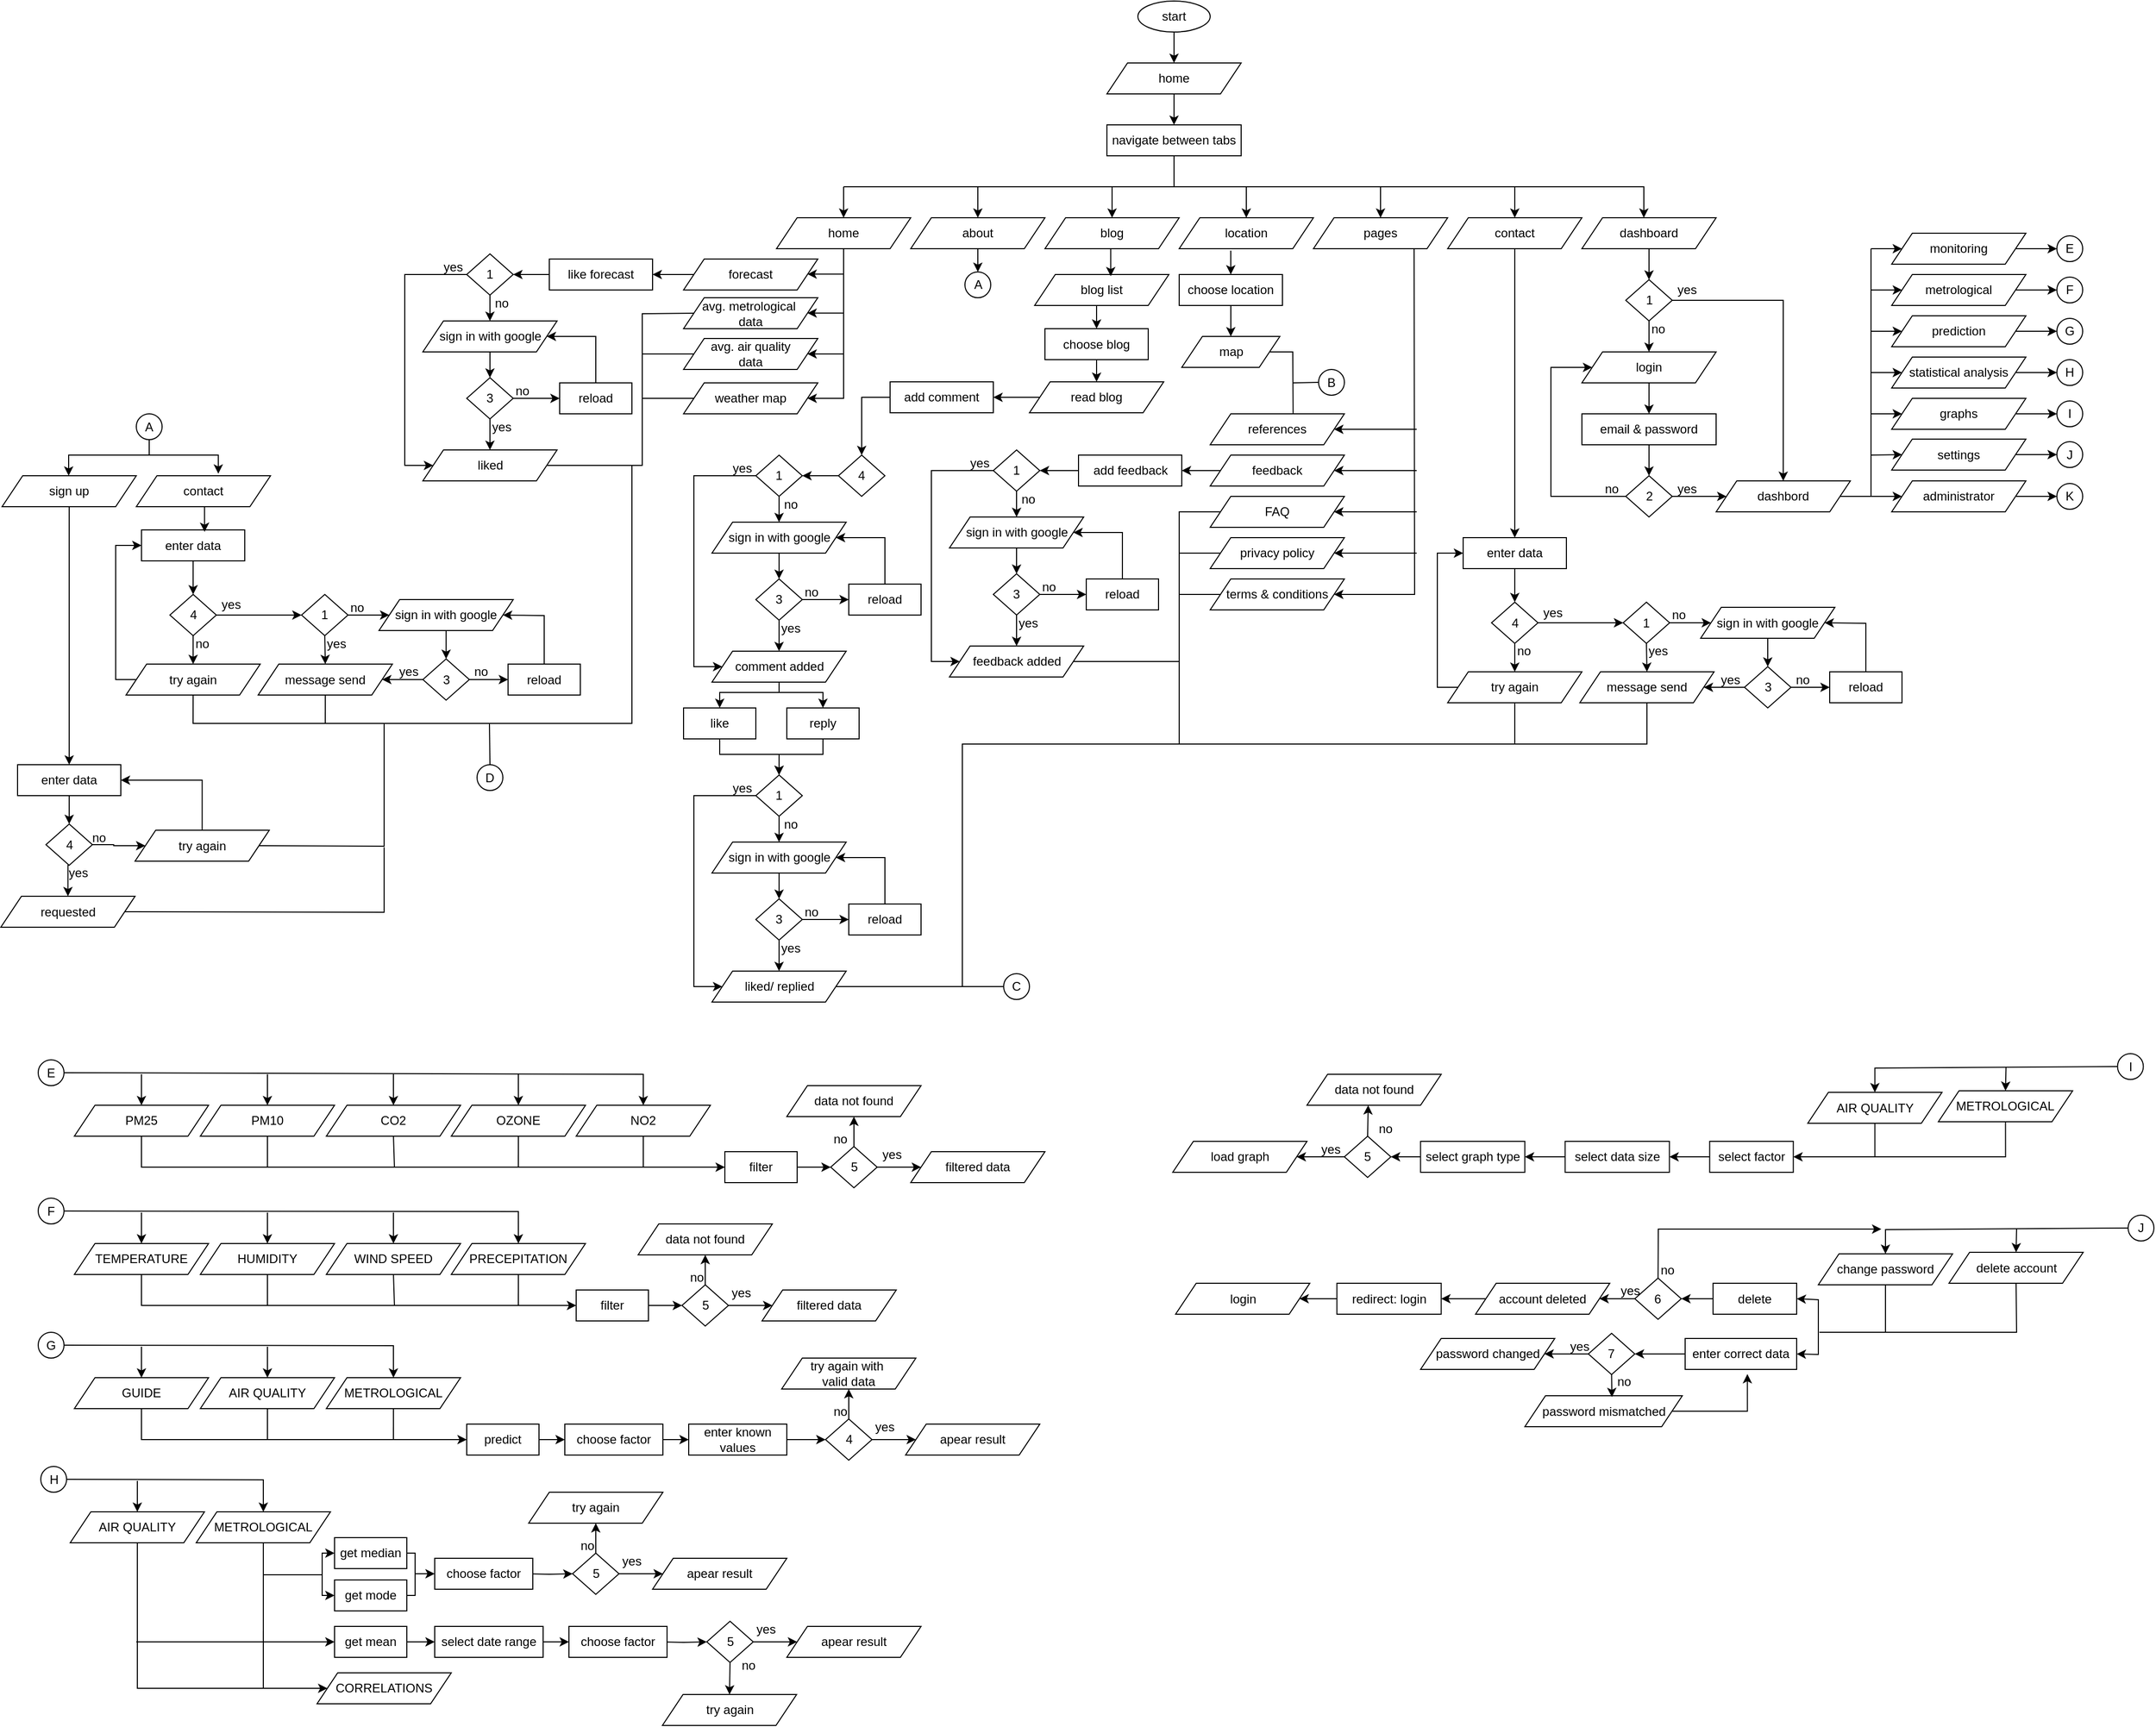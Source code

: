 <mxfile version="24.0.7" type="github">
  <diagram name="Page-1" id="dqzBqce6mkWaMILGolxg">
    <mxGraphModel dx="4797" dy="2100" grid="1" gridSize="10" guides="1" tooltips="1" connect="1" arrows="1" fold="1" page="1" pageScale="1" pageWidth="827" pageHeight="1169" math="0" shadow="0">
      <root>
        <mxCell id="0" />
        <mxCell id="1" parent="0" />
        <mxCell id="rmpbK_NkBcnPXk61O0qN-1" value="start" style="ellipse;whiteSpace=wrap;html=1;" parent="1" vertex="1">
          <mxGeometry x="370" width="70" height="30" as="geometry" />
        </mxCell>
        <mxCell id="rmpbK_NkBcnPXk61O0qN-2" value="home" style="shape=parallelogram;perimeter=parallelogramPerimeter;whiteSpace=wrap;html=1;fixedSize=1;" parent="1" vertex="1">
          <mxGeometry x="340" y="60" width="130" height="30" as="geometry" />
        </mxCell>
        <mxCell id="rmpbK_NkBcnPXk61O0qN-3" value="navigate between tabs" style="rounded=0;whiteSpace=wrap;html=1;" parent="1" vertex="1">
          <mxGeometry x="340" y="120" width="130" height="30" as="geometry" />
        </mxCell>
        <mxCell id="rmpbK_NkBcnPXk61O0qN-4" value="home" style="shape=parallelogram;perimeter=parallelogramPerimeter;whiteSpace=wrap;html=1;fixedSize=1;" parent="1" vertex="1">
          <mxGeometry x="20" y="210" width="130" height="30" as="geometry" />
        </mxCell>
        <mxCell id="rmpbK_NkBcnPXk61O0qN-209" style="edgeStyle=orthogonalEdgeStyle;rounded=0;orthogonalLoop=1;jettySize=auto;html=1;exitX=0.5;exitY=1;exitDx=0;exitDy=0;entryX=0.5;entryY=0;entryDx=0;entryDy=0;" parent="1" source="rmpbK_NkBcnPXk61O0qN-5" target="rmpbK_NkBcnPXk61O0qN-208" edge="1">
          <mxGeometry relative="1" as="geometry" />
        </mxCell>
        <mxCell id="rmpbK_NkBcnPXk61O0qN-5" value="about" style="shape=parallelogram;perimeter=parallelogramPerimeter;whiteSpace=wrap;html=1;fixedSize=1;" parent="1" vertex="1">
          <mxGeometry x="150" y="210" width="130" height="30" as="geometry" />
        </mxCell>
        <mxCell id="rmpbK_NkBcnPXk61O0qN-6" value="blog" style="shape=parallelogram;perimeter=parallelogramPerimeter;whiteSpace=wrap;html=1;fixedSize=1;" parent="1" vertex="1">
          <mxGeometry x="280" y="210" width="130" height="30" as="geometry" />
        </mxCell>
        <mxCell id="rmpbK_NkBcnPXk61O0qN-7" value="location" style="shape=parallelogram;perimeter=parallelogramPerimeter;whiteSpace=wrap;html=1;fixedSize=1;" parent="1" vertex="1">
          <mxGeometry x="410" y="210" width="130" height="30" as="geometry" />
        </mxCell>
        <mxCell id="rmpbK_NkBcnPXk61O0qN-8" value="pages" style="shape=parallelogram;perimeter=parallelogramPerimeter;whiteSpace=wrap;html=1;fixedSize=1;" parent="1" vertex="1">
          <mxGeometry x="540" y="210" width="130" height="30" as="geometry" />
        </mxCell>
        <mxCell id="rmpbK_NkBcnPXk61O0qN-9" value="contact" style="shape=parallelogram;perimeter=parallelogramPerimeter;whiteSpace=wrap;html=1;fixedSize=1;" parent="1" vertex="1">
          <mxGeometry x="670" y="210" width="130" height="30" as="geometry" />
        </mxCell>
        <mxCell id="rmpbK_NkBcnPXk61O0qN-10" value="dashboard" style="shape=parallelogram;perimeter=parallelogramPerimeter;whiteSpace=wrap;html=1;fixedSize=1;" parent="1" vertex="1">
          <mxGeometry x="800" y="210" width="130" height="30" as="geometry" />
        </mxCell>
        <mxCell id="rmpbK_NkBcnPXk61O0qN-11" value="1" style="rhombus;whiteSpace=wrap;html=1;" parent="1" vertex="1">
          <mxGeometry x="842.5" y="270" width="45" height="40" as="geometry" />
        </mxCell>
        <mxCell id="rmpbK_NkBcnPXk61O0qN-13" value="login" style="shape=parallelogram;perimeter=parallelogramPerimeter;whiteSpace=wrap;html=1;fixedSize=1;" parent="1" vertex="1">
          <mxGeometry x="800" y="340" width="130" height="30" as="geometry" />
        </mxCell>
        <mxCell id="rmpbK_NkBcnPXk61O0qN-14" value="email &amp;amp; password" style="rounded=0;whiteSpace=wrap;html=1;" parent="1" vertex="1">
          <mxGeometry x="800" y="400" width="130" height="30" as="geometry" />
        </mxCell>
        <mxCell id="rmpbK_NkBcnPXk61O0qN-15" value="2" style="rhombus;whiteSpace=wrap;html=1;" parent="1" vertex="1">
          <mxGeometry x="842.5" y="460" width="45" height="40" as="geometry" />
        </mxCell>
        <mxCell id="rmpbK_NkBcnPXk61O0qN-16" value="dashbord" style="shape=parallelogram;perimeter=parallelogramPerimeter;whiteSpace=wrap;html=1;fixedSize=1;" parent="1" vertex="1">
          <mxGeometry x="930" y="465" width="130" height="30" as="geometry" />
        </mxCell>
        <mxCell id="ZvxbgBWPpU1imsRM3yPm-9" style="edgeStyle=orthogonalEdgeStyle;rounded=0;orthogonalLoop=1;jettySize=auto;html=1;exitX=1;exitY=0.5;exitDx=0;exitDy=0;entryX=0;entryY=0.5;entryDx=0;entryDy=0;" edge="1" parent="1" source="rmpbK_NkBcnPXk61O0qN-17" target="ZvxbgBWPpU1imsRM3yPm-1">
          <mxGeometry relative="1" as="geometry" />
        </mxCell>
        <mxCell id="rmpbK_NkBcnPXk61O0qN-17" value="monitoring" style="shape=parallelogram;perimeter=parallelogramPerimeter;whiteSpace=wrap;html=1;fixedSize=1;" parent="1" vertex="1">
          <mxGeometry x="1100" y="225" width="130" height="30" as="geometry" />
        </mxCell>
        <mxCell id="ZvxbgBWPpU1imsRM3yPm-10" style="edgeStyle=orthogonalEdgeStyle;rounded=0;orthogonalLoop=1;jettySize=auto;html=1;exitX=1;exitY=0.5;exitDx=0;exitDy=0;entryX=0;entryY=0.5;entryDx=0;entryDy=0;" edge="1" parent="1" source="rmpbK_NkBcnPXk61O0qN-18" target="ZvxbgBWPpU1imsRM3yPm-2">
          <mxGeometry relative="1" as="geometry" />
        </mxCell>
        <mxCell id="rmpbK_NkBcnPXk61O0qN-18" value="metrological" style="shape=parallelogram;perimeter=parallelogramPerimeter;whiteSpace=wrap;html=1;fixedSize=1;" parent="1" vertex="1">
          <mxGeometry x="1100" y="265" width="130" height="30" as="geometry" />
        </mxCell>
        <mxCell id="ZvxbgBWPpU1imsRM3yPm-11" style="edgeStyle=orthogonalEdgeStyle;rounded=0;orthogonalLoop=1;jettySize=auto;html=1;exitX=1;exitY=0.5;exitDx=0;exitDy=0;entryX=0;entryY=0.5;entryDx=0;entryDy=0;" edge="1" parent="1" source="rmpbK_NkBcnPXk61O0qN-19" target="ZvxbgBWPpU1imsRM3yPm-3">
          <mxGeometry relative="1" as="geometry" />
        </mxCell>
        <mxCell id="rmpbK_NkBcnPXk61O0qN-19" value="prediction" style="shape=parallelogram;perimeter=parallelogramPerimeter;whiteSpace=wrap;html=1;fixedSize=1;" parent="1" vertex="1">
          <mxGeometry x="1100" y="305" width="130" height="30" as="geometry" />
        </mxCell>
        <mxCell id="ZvxbgBWPpU1imsRM3yPm-12" style="edgeStyle=orthogonalEdgeStyle;rounded=0;orthogonalLoop=1;jettySize=auto;html=1;exitX=1;exitY=0.5;exitDx=0;exitDy=0;entryX=0;entryY=0.5;entryDx=0;entryDy=0;" edge="1" parent="1" source="rmpbK_NkBcnPXk61O0qN-20" target="ZvxbgBWPpU1imsRM3yPm-4">
          <mxGeometry relative="1" as="geometry" />
        </mxCell>
        <mxCell id="rmpbK_NkBcnPXk61O0qN-20" value="statistical analysis" style="shape=parallelogram;perimeter=parallelogramPerimeter;whiteSpace=wrap;html=1;fixedSize=1;" parent="1" vertex="1">
          <mxGeometry x="1100" y="345" width="130" height="30" as="geometry" />
        </mxCell>
        <mxCell id="ZvxbgBWPpU1imsRM3yPm-13" style="edgeStyle=orthogonalEdgeStyle;rounded=0;orthogonalLoop=1;jettySize=auto;html=1;exitX=1;exitY=0.5;exitDx=0;exitDy=0;entryX=0;entryY=0.5;entryDx=0;entryDy=0;" edge="1" parent="1" source="rmpbK_NkBcnPXk61O0qN-21" target="ZvxbgBWPpU1imsRM3yPm-5">
          <mxGeometry relative="1" as="geometry" />
        </mxCell>
        <mxCell id="rmpbK_NkBcnPXk61O0qN-21" value="graphs" style="shape=parallelogram;perimeter=parallelogramPerimeter;whiteSpace=wrap;html=1;fixedSize=1;" parent="1" vertex="1">
          <mxGeometry x="1100" y="385" width="130" height="30" as="geometry" />
        </mxCell>
        <mxCell id="ZvxbgBWPpU1imsRM3yPm-14" style="edgeStyle=orthogonalEdgeStyle;rounded=0;orthogonalLoop=1;jettySize=auto;html=1;exitX=1;exitY=0.5;exitDx=0;exitDy=0;entryX=0;entryY=0.5;entryDx=0;entryDy=0;" edge="1" parent="1" source="rmpbK_NkBcnPXk61O0qN-22" target="ZvxbgBWPpU1imsRM3yPm-6">
          <mxGeometry relative="1" as="geometry" />
        </mxCell>
        <mxCell id="rmpbK_NkBcnPXk61O0qN-22" value="settings" style="shape=parallelogram;perimeter=parallelogramPerimeter;whiteSpace=wrap;html=1;fixedSize=1;" parent="1" vertex="1">
          <mxGeometry x="1100" y="424.5" width="130" height="30" as="geometry" />
        </mxCell>
        <mxCell id="ZvxbgBWPpU1imsRM3yPm-15" style="edgeStyle=orthogonalEdgeStyle;rounded=0;orthogonalLoop=1;jettySize=auto;html=1;exitX=1;exitY=0.5;exitDx=0;exitDy=0;entryX=0;entryY=0.5;entryDx=0;entryDy=0;" edge="1" parent="1" source="rmpbK_NkBcnPXk61O0qN-23" target="ZvxbgBWPpU1imsRM3yPm-7">
          <mxGeometry relative="1" as="geometry" />
        </mxCell>
        <mxCell id="rmpbK_NkBcnPXk61O0qN-23" value="administrator" style="shape=parallelogram;perimeter=parallelogramPerimeter;whiteSpace=wrap;html=1;fixedSize=1;" parent="1" vertex="1">
          <mxGeometry x="1100" y="465" width="130" height="30" as="geometry" />
        </mxCell>
        <mxCell id="rmpbK_NkBcnPXk61O0qN-24" value="" style="endArrow=classic;html=1;rounded=0;entryX=0;entryY=0.5;entryDx=0;entryDy=0;" parent="1" target="rmpbK_NkBcnPXk61O0qN-17" edge="1">
          <mxGeometry width="50" height="50" relative="1" as="geometry">
            <mxPoint x="1080" y="240" as="sourcePoint" />
            <mxPoint x="850" y="390" as="targetPoint" />
          </mxGeometry>
        </mxCell>
        <mxCell id="rmpbK_NkBcnPXk61O0qN-25" value="" style="endArrow=classic;html=1;rounded=0;entryX=0;entryY=0.5;entryDx=0;entryDy=0;" parent="1" target="rmpbK_NkBcnPXk61O0qN-18" edge="1">
          <mxGeometry width="50" height="50" relative="1" as="geometry">
            <mxPoint x="1080" y="280" as="sourcePoint" />
            <mxPoint x="1120" y="250" as="targetPoint" />
          </mxGeometry>
        </mxCell>
        <mxCell id="rmpbK_NkBcnPXk61O0qN-26" value="" style="endArrow=classic;html=1;rounded=0;entryX=0;entryY=0.5;entryDx=0;entryDy=0;" parent="1" target="rmpbK_NkBcnPXk61O0qN-19" edge="1">
          <mxGeometry width="50" height="50" relative="1" as="geometry">
            <mxPoint x="1080" y="320" as="sourcePoint" />
            <mxPoint x="1130" y="260" as="targetPoint" />
          </mxGeometry>
        </mxCell>
        <mxCell id="rmpbK_NkBcnPXk61O0qN-27" value="" style="endArrow=classic;html=1;rounded=0;entryX=0;entryY=0.5;entryDx=0;entryDy=0;" parent="1" target="rmpbK_NkBcnPXk61O0qN-20" edge="1">
          <mxGeometry width="50" height="50" relative="1" as="geometry">
            <mxPoint x="1080" y="360" as="sourcePoint" />
            <mxPoint x="1140" y="270" as="targetPoint" />
          </mxGeometry>
        </mxCell>
        <mxCell id="rmpbK_NkBcnPXk61O0qN-28" value="" style="endArrow=classic;html=1;rounded=0;entryX=0;entryY=0.5;entryDx=0;entryDy=0;" parent="1" target="rmpbK_NkBcnPXk61O0qN-21" edge="1">
          <mxGeometry width="50" height="50" relative="1" as="geometry">
            <mxPoint x="1080" y="400" as="sourcePoint" />
            <mxPoint x="1150" y="280" as="targetPoint" />
          </mxGeometry>
        </mxCell>
        <mxCell id="rmpbK_NkBcnPXk61O0qN-29" value="" style="endArrow=classic;html=1;rounded=0;entryX=0;entryY=0.5;entryDx=0;entryDy=0;" parent="1" target="rmpbK_NkBcnPXk61O0qN-22" edge="1">
          <mxGeometry width="50" height="50" relative="1" as="geometry">
            <mxPoint x="1080" y="440" as="sourcePoint" />
            <mxPoint x="1160" y="290" as="targetPoint" />
          </mxGeometry>
        </mxCell>
        <mxCell id="rmpbK_NkBcnPXk61O0qN-30" value="" style="endArrow=classic;html=1;rounded=0;entryX=0;entryY=0.5;entryDx=0;entryDy=0;exitX=1;exitY=0.5;exitDx=0;exitDy=0;" parent="1" source="rmpbK_NkBcnPXk61O0qN-16" target="rmpbK_NkBcnPXk61O0qN-23" edge="1">
          <mxGeometry width="50" height="50" relative="1" as="geometry">
            <mxPoint x="1140" y="300" as="sourcePoint" />
            <mxPoint x="1170" y="300" as="targetPoint" />
          </mxGeometry>
        </mxCell>
        <mxCell id="rmpbK_NkBcnPXk61O0qN-31" value="" style="endArrow=none;html=1;rounded=0;" parent="1" edge="1">
          <mxGeometry width="50" height="50" relative="1" as="geometry">
            <mxPoint x="1080" y="480" as="sourcePoint" />
            <mxPoint x="1080" y="240" as="targetPoint" />
          </mxGeometry>
        </mxCell>
        <mxCell id="rmpbK_NkBcnPXk61O0qN-32" value="" style="endArrow=classic;html=1;rounded=0;exitX=1;exitY=0.5;exitDx=0;exitDy=0;entryX=0;entryY=0.5;entryDx=0;entryDy=0;" parent="1" source="rmpbK_NkBcnPXk61O0qN-15" target="rmpbK_NkBcnPXk61O0qN-16" edge="1">
          <mxGeometry width="50" height="50" relative="1" as="geometry">
            <mxPoint x="800" y="320" as="sourcePoint" />
            <mxPoint x="850" y="270" as="targetPoint" />
          </mxGeometry>
        </mxCell>
        <mxCell id="rmpbK_NkBcnPXk61O0qN-33" value="" style="endArrow=classic;html=1;rounded=0;exitX=0;exitY=0.5;exitDx=0;exitDy=0;entryX=0;entryY=0.5;entryDx=0;entryDy=0;" parent="1" source="rmpbK_NkBcnPXk61O0qN-15" target="rmpbK_NkBcnPXk61O0qN-13" edge="1">
          <mxGeometry width="50" height="50" relative="1" as="geometry">
            <mxPoint x="800" y="320" as="sourcePoint" />
            <mxPoint x="850" y="270" as="targetPoint" />
            <Array as="points">
              <mxPoint x="770" y="480" />
              <mxPoint x="770" y="355" />
            </Array>
          </mxGeometry>
        </mxCell>
        <mxCell id="rmpbK_NkBcnPXk61O0qN-34" value="" style="endArrow=classic;html=1;rounded=0;exitX=1;exitY=0.5;exitDx=0;exitDy=0;entryX=0.5;entryY=0;entryDx=0;entryDy=0;" parent="1" source="rmpbK_NkBcnPXk61O0qN-11" target="rmpbK_NkBcnPXk61O0qN-16" edge="1">
          <mxGeometry width="50" height="50" relative="1" as="geometry">
            <mxPoint x="800" y="320" as="sourcePoint" />
            <mxPoint x="850" y="270" as="targetPoint" />
            <Array as="points">
              <mxPoint x="995" y="290" />
            </Array>
          </mxGeometry>
        </mxCell>
        <mxCell id="rmpbK_NkBcnPXk61O0qN-35" value="" style="endArrow=classic;html=1;rounded=0;entryX=0.5;entryY=0;entryDx=0;entryDy=0;exitX=0.5;exitY=1;exitDx=0;exitDy=0;" parent="1" source="rmpbK_NkBcnPXk61O0qN-11" target="rmpbK_NkBcnPXk61O0qN-13" edge="1">
          <mxGeometry width="50" height="50" relative="1" as="geometry">
            <mxPoint x="800" y="320" as="sourcePoint" />
            <mxPoint x="850" y="270" as="targetPoint" />
          </mxGeometry>
        </mxCell>
        <mxCell id="rmpbK_NkBcnPXk61O0qN-36" value="" style="endArrow=classic;html=1;rounded=0;exitX=0.5;exitY=1;exitDx=0;exitDy=0;entryX=0.5;entryY=0;entryDx=0;entryDy=0;" parent="1" source="rmpbK_NkBcnPXk61O0qN-13" target="rmpbK_NkBcnPXk61O0qN-14" edge="1">
          <mxGeometry width="50" height="50" relative="1" as="geometry">
            <mxPoint x="800" y="320" as="sourcePoint" />
            <mxPoint x="850" y="270" as="targetPoint" />
          </mxGeometry>
        </mxCell>
        <mxCell id="rmpbK_NkBcnPXk61O0qN-37" value="" style="endArrow=classic;html=1;rounded=0;exitX=0.5;exitY=1;exitDx=0;exitDy=0;entryX=0.5;entryY=0;entryDx=0;entryDy=0;" parent="1" source="rmpbK_NkBcnPXk61O0qN-14" target="rmpbK_NkBcnPXk61O0qN-15" edge="1">
          <mxGeometry width="50" height="50" relative="1" as="geometry">
            <mxPoint x="800" y="320" as="sourcePoint" />
            <mxPoint x="850" y="270" as="targetPoint" />
          </mxGeometry>
        </mxCell>
        <mxCell id="rmpbK_NkBcnPXk61O0qN-38" value="" style="endArrow=classic;html=1;rounded=0;entryX=0.5;entryY=0;entryDx=0;entryDy=0;exitX=0.5;exitY=1;exitDx=0;exitDy=0;" parent="1" source="rmpbK_NkBcnPXk61O0qN-10" target="rmpbK_NkBcnPXk61O0qN-11" edge="1">
          <mxGeometry width="50" height="50" relative="1" as="geometry">
            <mxPoint x="800" y="320" as="sourcePoint" />
            <mxPoint x="850" y="270" as="targetPoint" />
          </mxGeometry>
        </mxCell>
        <mxCell id="rmpbK_NkBcnPXk61O0qN-39" value="" style="endArrow=classic;html=1;rounded=0;entryX=0.5;entryY=0;entryDx=0;entryDy=0;" parent="1" edge="1">
          <mxGeometry width="50" height="50" relative="1" as="geometry">
            <mxPoint x="85" y="180" as="sourcePoint" />
            <mxPoint x="860" y="210" as="targetPoint" />
            <Array as="points">
              <mxPoint x="860" y="180" />
            </Array>
          </mxGeometry>
        </mxCell>
        <mxCell id="rmpbK_NkBcnPXk61O0qN-41" value="" style="endArrow=classic;html=1;rounded=0;entryX=0.5;entryY=0;entryDx=0;entryDy=0;" parent="1" target="rmpbK_NkBcnPXk61O0qN-4" edge="1">
          <mxGeometry width="50" height="50" relative="1" as="geometry">
            <mxPoint x="85" y="180" as="sourcePoint" />
            <mxPoint x="510" y="270" as="targetPoint" />
          </mxGeometry>
        </mxCell>
        <mxCell id="rmpbK_NkBcnPXk61O0qN-42" value="" style="endArrow=classic;html=1;rounded=0;entryX=0.5;entryY=0;entryDx=0;entryDy=0;" parent="1" target="rmpbK_NkBcnPXk61O0qN-5" edge="1">
          <mxGeometry width="50" height="50" relative="1" as="geometry">
            <mxPoint x="215" y="180" as="sourcePoint" />
            <mxPoint x="510" y="270" as="targetPoint" />
          </mxGeometry>
        </mxCell>
        <mxCell id="rmpbK_NkBcnPXk61O0qN-43" value="" style="endArrow=classic;html=1;rounded=0;entryX=0.5;entryY=0;entryDx=0;entryDy=0;" parent="1" target="rmpbK_NkBcnPXk61O0qN-6" edge="1">
          <mxGeometry width="50" height="50" relative="1" as="geometry">
            <mxPoint x="345" y="180" as="sourcePoint" />
            <mxPoint x="510" y="270" as="targetPoint" />
          </mxGeometry>
        </mxCell>
        <mxCell id="rmpbK_NkBcnPXk61O0qN-44" value="" style="endArrow=classic;html=1;rounded=0;entryX=0.5;entryY=0;entryDx=0;entryDy=0;" parent="1" target="rmpbK_NkBcnPXk61O0qN-7" edge="1">
          <mxGeometry width="50" height="50" relative="1" as="geometry">
            <mxPoint x="475" y="180" as="sourcePoint" />
            <mxPoint x="510" y="270" as="targetPoint" />
          </mxGeometry>
        </mxCell>
        <mxCell id="rmpbK_NkBcnPXk61O0qN-45" value="" style="endArrow=classic;html=1;rounded=0;entryX=0.5;entryY=0;entryDx=0;entryDy=0;" parent="1" target="rmpbK_NkBcnPXk61O0qN-8" edge="1">
          <mxGeometry width="50" height="50" relative="1" as="geometry">
            <mxPoint x="605" y="180" as="sourcePoint" />
            <mxPoint x="510" y="270" as="targetPoint" />
          </mxGeometry>
        </mxCell>
        <mxCell id="rmpbK_NkBcnPXk61O0qN-46" value="" style="endArrow=classic;html=1;rounded=0;entryX=0.5;entryY=0;entryDx=0;entryDy=0;" parent="1" target="rmpbK_NkBcnPXk61O0qN-9" edge="1">
          <mxGeometry width="50" height="50" relative="1" as="geometry">
            <mxPoint x="735" y="180" as="sourcePoint" />
            <mxPoint x="510" y="270" as="targetPoint" />
          </mxGeometry>
        </mxCell>
        <mxCell id="rmpbK_NkBcnPXk61O0qN-47" value="" style="endArrow=none;html=1;rounded=0;exitX=0.5;exitY=1;exitDx=0;exitDy=0;" parent="1" source="rmpbK_NkBcnPXk61O0qN-3" edge="1">
          <mxGeometry width="50" height="50" relative="1" as="geometry">
            <mxPoint x="460" y="320" as="sourcePoint" />
            <mxPoint x="405" y="180" as="targetPoint" />
          </mxGeometry>
        </mxCell>
        <mxCell id="rmpbK_NkBcnPXk61O0qN-48" value="" style="endArrow=classic;html=1;rounded=0;exitX=0.5;exitY=1;exitDx=0;exitDy=0;entryX=0.5;entryY=0;entryDx=0;entryDy=0;" parent="1" source="rmpbK_NkBcnPXk61O0qN-2" target="rmpbK_NkBcnPXk61O0qN-3" edge="1">
          <mxGeometry width="50" height="50" relative="1" as="geometry">
            <mxPoint x="460" y="90" as="sourcePoint" />
            <mxPoint x="510" y="40" as="targetPoint" />
          </mxGeometry>
        </mxCell>
        <mxCell id="rmpbK_NkBcnPXk61O0qN-49" value="" style="endArrow=classic;html=1;rounded=0;exitX=0.5;exitY=1;exitDx=0;exitDy=0;" parent="1" source="rmpbK_NkBcnPXk61O0qN-1" target="rmpbK_NkBcnPXk61O0qN-2" edge="1">
          <mxGeometry width="50" height="50" relative="1" as="geometry">
            <mxPoint x="460" y="90" as="sourcePoint" />
            <mxPoint x="510" y="40" as="targetPoint" />
          </mxGeometry>
        </mxCell>
        <mxCell id="rmpbK_NkBcnPXk61O0qN-50" value="yes" style="text;html=1;align=center;verticalAlign=middle;whiteSpace=wrap;rounded=0;" parent="1" vertex="1">
          <mxGeometry x="887.5" y="272.5" width="27.5" height="15" as="geometry" />
        </mxCell>
        <mxCell id="rmpbK_NkBcnPXk61O0qN-52" value="yes" style="text;html=1;align=center;verticalAlign=middle;whiteSpace=wrap;rounded=0;" parent="1" vertex="1">
          <mxGeometry x="887.5" y="465" width="27.5" height="15" as="geometry" />
        </mxCell>
        <mxCell id="rmpbK_NkBcnPXk61O0qN-53" value="no" style="text;html=1;align=center;verticalAlign=middle;whiteSpace=wrap;rounded=0;" parent="1" vertex="1">
          <mxGeometry x="860" y="310" width="27.5" height="15" as="geometry" />
        </mxCell>
        <mxCell id="rmpbK_NkBcnPXk61O0qN-55" value="no" style="text;html=1;align=center;verticalAlign=middle;whiteSpace=wrap;rounded=0;" parent="1" vertex="1">
          <mxGeometry x="815" y="465" width="27.5" height="15" as="geometry" />
        </mxCell>
        <mxCell id="rmpbK_NkBcnPXk61O0qN-56" value="choose location" style="rounded=0;whiteSpace=wrap;html=1;" parent="1" vertex="1">
          <mxGeometry x="410" y="265" width="100" height="30" as="geometry" />
        </mxCell>
        <mxCell id="rmpbK_NkBcnPXk61O0qN-58" value="map" style="shape=parallelogram;perimeter=parallelogramPerimeter;whiteSpace=wrap;html=1;fixedSize=1;" parent="1" vertex="1">
          <mxGeometry x="412.5" y="325" width="95" height="30" as="geometry" />
        </mxCell>
        <mxCell id="rmpbK_NkBcnPXk61O0qN-59" value="forecast" style="shape=parallelogram;perimeter=parallelogramPerimeter;whiteSpace=wrap;html=1;fixedSize=1;" parent="1" vertex="1">
          <mxGeometry x="-70" y="250" width="130" height="30" as="geometry" />
        </mxCell>
        <mxCell id="rmpbK_NkBcnPXk61O0qN-60" value="avg. metrological&amp;nbsp;&lt;div&gt;data&lt;/div&gt;" style="shape=parallelogram;perimeter=parallelogramPerimeter;whiteSpace=wrap;html=1;fixedSize=1;" parent="1" vertex="1">
          <mxGeometry x="-70" y="287.5" width="130" height="30" as="geometry" />
        </mxCell>
        <mxCell id="rmpbK_NkBcnPXk61O0qN-61" value="avg. air quality&lt;div&gt;data&lt;/div&gt;" style="shape=parallelogram;perimeter=parallelogramPerimeter;whiteSpace=wrap;html=1;fixedSize=1;" parent="1" vertex="1">
          <mxGeometry x="-70" y="327" width="130" height="30" as="geometry" />
        </mxCell>
        <mxCell id="rmpbK_NkBcnPXk61O0qN-62" value="weather map" style="shape=parallelogram;perimeter=parallelogramPerimeter;whiteSpace=wrap;html=1;fixedSize=1;" parent="1" vertex="1">
          <mxGeometry x="-70" y="370" width="130" height="30" as="geometry" />
        </mxCell>
        <mxCell id="rmpbK_NkBcnPXk61O0qN-63" value="" style="endArrow=classic;html=1;rounded=0;entryX=1;entryY=0.5;entryDx=0;entryDy=0;exitX=0.5;exitY=1;exitDx=0;exitDy=0;" parent="1" source="rmpbK_NkBcnPXk61O0qN-4" target="rmpbK_NkBcnPXk61O0qN-62" edge="1">
          <mxGeometry width="50" height="50" relative="1" as="geometry">
            <mxPoint x="50" y="330" as="sourcePoint" />
            <mxPoint x="100" y="280" as="targetPoint" />
            <Array as="points">
              <mxPoint x="85" y="385" />
            </Array>
          </mxGeometry>
        </mxCell>
        <mxCell id="rmpbK_NkBcnPXk61O0qN-65" value="" style="endArrow=classic;html=1;rounded=0;entryX=1;entryY=0.5;entryDx=0;entryDy=0;" parent="1" target="rmpbK_NkBcnPXk61O0qN-61" edge="1">
          <mxGeometry width="50" height="50" relative="1" as="geometry">
            <mxPoint x="85" y="342" as="sourcePoint" />
            <mxPoint x="115" y="310" as="targetPoint" />
          </mxGeometry>
        </mxCell>
        <mxCell id="rmpbK_NkBcnPXk61O0qN-66" value="" style="endArrow=classic;html=1;rounded=0;entryX=1;entryY=0.5;entryDx=0;entryDy=0;" parent="1" edge="1">
          <mxGeometry width="50" height="50" relative="1" as="geometry">
            <mxPoint x="85" y="302.34" as="sourcePoint" />
            <mxPoint x="50" y="302.34" as="targetPoint" />
          </mxGeometry>
        </mxCell>
        <mxCell id="rmpbK_NkBcnPXk61O0qN-67" value="" style="endArrow=classic;html=1;rounded=0;entryX=1;entryY=0.5;entryDx=0;entryDy=0;" parent="1" edge="1">
          <mxGeometry width="50" height="50" relative="1" as="geometry">
            <mxPoint x="85" y="264.68" as="sourcePoint" />
            <mxPoint x="50" y="264.68" as="targetPoint" />
          </mxGeometry>
        </mxCell>
        <mxCell id="rmpbK_NkBcnPXk61O0qN-68" value="like forecast" style="rounded=0;whiteSpace=wrap;html=1;" parent="1" vertex="1">
          <mxGeometry x="-200" y="250" width="100" height="30" as="geometry" />
        </mxCell>
        <mxCell id="rmpbK_NkBcnPXk61O0qN-69" value="1" style="rhombus;whiteSpace=wrap;html=1;" parent="1" vertex="1">
          <mxGeometry x="-280" y="245" width="45" height="40" as="geometry" />
        </mxCell>
        <mxCell id="rmpbK_NkBcnPXk61O0qN-70" value="sign in with google" style="shape=parallelogram;perimeter=parallelogramPerimeter;whiteSpace=wrap;html=1;fixedSize=1;" parent="1" vertex="1">
          <mxGeometry x="-322.5" y="310" width="130" height="30" as="geometry" />
        </mxCell>
        <mxCell id="rmpbK_NkBcnPXk61O0qN-71" value="3" style="rhombus;whiteSpace=wrap;html=1;" parent="1" vertex="1">
          <mxGeometry x="-280" y="365" width="45" height="40" as="geometry" />
        </mxCell>
        <mxCell id="rmpbK_NkBcnPXk61O0qN-72" value="reload" style="rounded=0;whiteSpace=wrap;html=1;" parent="1" vertex="1">
          <mxGeometry x="-190" y="370" width="70" height="30" as="geometry" />
        </mxCell>
        <mxCell id="rmpbK_NkBcnPXk61O0qN-73" value="liked" style="shape=parallelogram;perimeter=parallelogramPerimeter;whiteSpace=wrap;html=1;fixedSize=1;" parent="1" vertex="1">
          <mxGeometry x="-322.5" y="435" width="130" height="30" as="geometry" />
        </mxCell>
        <mxCell id="rmpbK_NkBcnPXk61O0qN-74" value="" style="endArrow=classic;html=1;rounded=0;entryX=1;entryY=0.5;entryDx=0;entryDy=0;exitX=0;exitY=0.5;exitDx=0;exitDy=0;" parent="1" source="rmpbK_NkBcnPXk61O0qN-59" target="rmpbK_NkBcnPXk61O0qN-68" edge="1">
          <mxGeometry width="50" height="50" relative="1" as="geometry">
            <mxPoint x="-30" y="420" as="sourcePoint" />
            <mxPoint x="20" y="370" as="targetPoint" />
          </mxGeometry>
        </mxCell>
        <mxCell id="rmpbK_NkBcnPXk61O0qN-75" value="" style="endArrow=classic;html=1;rounded=0;exitX=0;exitY=0.5;exitDx=0;exitDy=0;entryX=1;entryY=0.5;entryDx=0;entryDy=0;" parent="1" source="rmpbK_NkBcnPXk61O0qN-68" target="rmpbK_NkBcnPXk61O0qN-69" edge="1">
          <mxGeometry width="50" height="50" relative="1" as="geometry">
            <mxPoint x="-120" y="350" as="sourcePoint" />
            <mxPoint x="-70" y="300" as="targetPoint" />
          </mxGeometry>
        </mxCell>
        <mxCell id="rmpbK_NkBcnPXk61O0qN-76" value="" style="endArrow=classic;html=1;rounded=0;exitX=0.5;exitY=1;exitDx=0;exitDy=0;entryX=0.5;entryY=0;entryDx=0;entryDy=0;" parent="1" source="rmpbK_NkBcnPXk61O0qN-69" target="rmpbK_NkBcnPXk61O0qN-70" edge="1">
          <mxGeometry width="50" height="50" relative="1" as="geometry">
            <mxPoint x="-120" y="350" as="sourcePoint" />
            <mxPoint x="-70" y="300" as="targetPoint" />
          </mxGeometry>
        </mxCell>
        <mxCell id="rmpbK_NkBcnPXk61O0qN-77" value="" style="endArrow=classic;html=1;rounded=0;exitX=0.5;exitY=1;exitDx=0;exitDy=0;entryX=0.5;entryY=0;entryDx=0;entryDy=0;" parent="1" source="rmpbK_NkBcnPXk61O0qN-70" target="rmpbK_NkBcnPXk61O0qN-71" edge="1">
          <mxGeometry width="50" height="50" relative="1" as="geometry">
            <mxPoint x="-120" y="350" as="sourcePoint" />
            <mxPoint x="-70" y="300" as="targetPoint" />
          </mxGeometry>
        </mxCell>
        <mxCell id="rmpbK_NkBcnPXk61O0qN-78" value="" style="endArrow=classic;html=1;rounded=0;exitX=0.5;exitY=1;exitDx=0;exitDy=0;" parent="1" source="rmpbK_NkBcnPXk61O0qN-71" target="rmpbK_NkBcnPXk61O0qN-73" edge="1">
          <mxGeometry width="50" height="50" relative="1" as="geometry">
            <mxPoint x="-120" y="350" as="sourcePoint" />
            <mxPoint x="-70" y="300" as="targetPoint" />
          </mxGeometry>
        </mxCell>
        <mxCell id="rmpbK_NkBcnPXk61O0qN-79" value="" style="endArrow=classic;html=1;rounded=0;exitX=1;exitY=0.5;exitDx=0;exitDy=0;entryX=0;entryY=0.5;entryDx=0;entryDy=0;" parent="1" source="rmpbK_NkBcnPXk61O0qN-71" target="rmpbK_NkBcnPXk61O0qN-72" edge="1">
          <mxGeometry width="50" height="50" relative="1" as="geometry">
            <mxPoint x="-120" y="350" as="sourcePoint" />
            <mxPoint x="-70" y="300" as="targetPoint" />
          </mxGeometry>
        </mxCell>
        <mxCell id="rmpbK_NkBcnPXk61O0qN-80" value="" style="endArrow=classic;html=1;rounded=0;exitX=0.5;exitY=0;exitDx=0;exitDy=0;entryX=1;entryY=0.5;entryDx=0;entryDy=0;" parent="1" source="rmpbK_NkBcnPXk61O0qN-72" target="rmpbK_NkBcnPXk61O0qN-70" edge="1">
          <mxGeometry width="50" height="50" relative="1" as="geometry">
            <mxPoint x="-120" y="350" as="sourcePoint" />
            <mxPoint x="-70" y="300" as="targetPoint" />
            <Array as="points">
              <mxPoint x="-155" y="325" />
            </Array>
          </mxGeometry>
        </mxCell>
        <mxCell id="rmpbK_NkBcnPXk61O0qN-81" value="" style="endArrow=classic;html=1;rounded=0;exitX=0;exitY=0.5;exitDx=0;exitDy=0;entryX=0;entryY=0.5;entryDx=0;entryDy=0;" parent="1" source="rmpbK_NkBcnPXk61O0qN-69" target="rmpbK_NkBcnPXk61O0qN-73" edge="1">
          <mxGeometry width="50" height="50" relative="1" as="geometry">
            <mxPoint x="-120" y="350" as="sourcePoint" />
            <mxPoint x="-70" y="300" as="targetPoint" />
            <Array as="points">
              <mxPoint x="-340" y="265" />
              <mxPoint x="-340" y="450" />
            </Array>
          </mxGeometry>
        </mxCell>
        <mxCell id="rmpbK_NkBcnPXk61O0qN-82" value="" style="endArrow=classic;html=1;rounded=0;exitX=0.384;exitY=1.063;exitDx=0;exitDy=0;exitPerimeter=0;" parent="1" source="rmpbK_NkBcnPXk61O0qN-7" target="rmpbK_NkBcnPXk61O0qN-56" edge="1">
          <mxGeometry width="50" height="50" relative="1" as="geometry">
            <mxPoint x="440" y="360" as="sourcePoint" />
            <mxPoint x="490" y="310" as="targetPoint" />
          </mxGeometry>
        </mxCell>
        <mxCell id="rmpbK_NkBcnPXk61O0qN-83" value="" style="endArrow=classic;html=1;rounded=0;exitX=0.5;exitY=1;exitDx=0;exitDy=0;entryX=0.5;entryY=0;entryDx=0;entryDy=0;" parent="1" source="rmpbK_NkBcnPXk61O0qN-56" target="rmpbK_NkBcnPXk61O0qN-58" edge="1">
          <mxGeometry width="50" height="50" relative="1" as="geometry">
            <mxPoint x="440" y="360" as="sourcePoint" />
            <mxPoint x="490" y="310" as="targetPoint" />
          </mxGeometry>
        </mxCell>
        <mxCell id="rmpbK_NkBcnPXk61O0qN-84" value="yes" style="text;html=1;align=center;verticalAlign=middle;whiteSpace=wrap;rounded=0;" parent="1" vertex="1">
          <mxGeometry x="-307.5" y="250" width="27.5" height="15" as="geometry" />
        </mxCell>
        <mxCell id="rmpbK_NkBcnPXk61O0qN-85" value="yes" style="text;html=1;align=center;verticalAlign=middle;whiteSpace=wrap;rounded=0;" parent="1" vertex="1">
          <mxGeometry x="-260" y="405" width="27.5" height="15" as="geometry" />
        </mxCell>
        <mxCell id="rmpbK_NkBcnPXk61O0qN-86" value="no" style="text;html=1;align=center;verticalAlign=middle;whiteSpace=wrap;rounded=0;" parent="1" vertex="1">
          <mxGeometry x="-260" y="285" width="27.5" height="15" as="geometry" />
        </mxCell>
        <mxCell id="rmpbK_NkBcnPXk61O0qN-87" value="no" style="text;html=1;align=center;verticalAlign=middle;whiteSpace=wrap;rounded=0;" parent="1" vertex="1">
          <mxGeometry x="-240" y="370" width="27.5" height="15" as="geometry" />
        </mxCell>
        <mxCell id="rmpbK_NkBcnPXk61O0qN-88" value="references" style="shape=parallelogram;perimeter=parallelogramPerimeter;whiteSpace=wrap;html=1;fixedSize=1;" parent="1" vertex="1">
          <mxGeometry x="440" y="400" width="130" height="30" as="geometry" />
        </mxCell>
        <mxCell id="rmpbK_NkBcnPXk61O0qN-89" value="feedback" style="shape=parallelogram;perimeter=parallelogramPerimeter;whiteSpace=wrap;html=1;fixedSize=1;" parent="1" vertex="1">
          <mxGeometry x="440" y="440" width="130" height="30" as="geometry" />
        </mxCell>
        <mxCell id="rmpbK_NkBcnPXk61O0qN-90" value="FAQ" style="shape=parallelogram;perimeter=parallelogramPerimeter;whiteSpace=wrap;html=1;fixedSize=1;" parent="1" vertex="1">
          <mxGeometry x="440" y="480" width="130" height="30" as="geometry" />
        </mxCell>
        <mxCell id="rmpbK_NkBcnPXk61O0qN-91" value="privacy policy" style="shape=parallelogram;perimeter=parallelogramPerimeter;whiteSpace=wrap;html=1;fixedSize=1;" parent="1" vertex="1">
          <mxGeometry x="440" y="520" width="130" height="30" as="geometry" />
        </mxCell>
        <mxCell id="rmpbK_NkBcnPXk61O0qN-92" value="terms &amp;amp; conditions" style="shape=parallelogram;perimeter=parallelogramPerimeter;whiteSpace=wrap;html=1;fixedSize=1;" parent="1" vertex="1">
          <mxGeometry x="440" y="560" width="130" height="30" as="geometry" />
        </mxCell>
        <mxCell id="rmpbK_NkBcnPXk61O0qN-93" value="" style="endArrow=classic;html=1;rounded=0;exitX=0.75;exitY=1;exitDx=0;exitDy=0;entryX=1;entryY=0.5;entryDx=0;entryDy=0;" parent="1" source="rmpbK_NkBcnPXk61O0qN-8" target="rmpbK_NkBcnPXk61O0qN-92" edge="1">
          <mxGeometry width="50" height="50" relative="1" as="geometry">
            <mxPoint x="350" y="460" as="sourcePoint" />
            <mxPoint x="400" y="410" as="targetPoint" />
            <Array as="points">
              <mxPoint x="638" y="575" />
            </Array>
          </mxGeometry>
        </mxCell>
        <mxCell id="rmpbK_NkBcnPXk61O0qN-94" value="" style="endArrow=classic;html=1;rounded=0;entryX=1;entryY=0.5;entryDx=0;entryDy=0;" parent="1" target="rmpbK_NkBcnPXk61O0qN-91" edge="1">
          <mxGeometry width="50" height="50" relative="1" as="geometry">
            <mxPoint x="640" y="535" as="sourcePoint" />
            <mxPoint x="620" y="460" as="targetPoint" />
          </mxGeometry>
        </mxCell>
        <mxCell id="rmpbK_NkBcnPXk61O0qN-95" value="" style="endArrow=classic;html=1;rounded=0;entryX=1;entryY=0.5;entryDx=0;entryDy=0;" parent="1" target="rmpbK_NkBcnPXk61O0qN-90" edge="1">
          <mxGeometry width="50" height="50" relative="1" as="geometry">
            <mxPoint x="640" y="495" as="sourcePoint" />
            <mxPoint x="620" y="460" as="targetPoint" />
          </mxGeometry>
        </mxCell>
        <mxCell id="rmpbK_NkBcnPXk61O0qN-96" value="" style="endArrow=classic;html=1;rounded=0;entryX=1;entryY=0.5;entryDx=0;entryDy=0;" parent="1" target="rmpbK_NkBcnPXk61O0qN-89" edge="1">
          <mxGeometry width="50" height="50" relative="1" as="geometry">
            <mxPoint x="640" y="455" as="sourcePoint" />
            <mxPoint x="620" y="460" as="targetPoint" />
          </mxGeometry>
        </mxCell>
        <mxCell id="rmpbK_NkBcnPXk61O0qN-97" value="" style="endArrow=classic;html=1;rounded=0;entryX=1;entryY=0.5;entryDx=0;entryDy=0;" parent="1" target="rmpbK_NkBcnPXk61O0qN-88" edge="1">
          <mxGeometry width="50" height="50" relative="1" as="geometry">
            <mxPoint x="640" y="415" as="sourcePoint" />
            <mxPoint x="620" y="460" as="targetPoint" />
          </mxGeometry>
        </mxCell>
        <mxCell id="rmpbK_NkBcnPXk61O0qN-98" value="add feedback" style="rounded=0;whiteSpace=wrap;html=1;" parent="1" vertex="1">
          <mxGeometry x="312.5" y="440" width="100" height="30" as="geometry" />
        </mxCell>
        <mxCell id="rmpbK_NkBcnPXk61O0qN-115" value="1" style="rhombus;whiteSpace=wrap;html=1;" parent="1" vertex="1">
          <mxGeometry x="230" y="435" width="45" height="40" as="geometry" />
        </mxCell>
        <mxCell id="rmpbK_NkBcnPXk61O0qN-116" value="sign in with google" style="shape=parallelogram;perimeter=parallelogramPerimeter;whiteSpace=wrap;html=1;fixedSize=1;" parent="1" vertex="1">
          <mxGeometry x="187.5" y="500" width="130" height="30" as="geometry" />
        </mxCell>
        <mxCell id="rmpbK_NkBcnPXk61O0qN-117" value="3" style="rhombus;whiteSpace=wrap;html=1;" parent="1" vertex="1">
          <mxGeometry x="230" y="555" width="45" height="40" as="geometry" />
        </mxCell>
        <mxCell id="rmpbK_NkBcnPXk61O0qN-118" value="reload" style="rounded=0;whiteSpace=wrap;html=1;" parent="1" vertex="1">
          <mxGeometry x="320" y="560" width="70" height="30" as="geometry" />
        </mxCell>
        <mxCell id="rmpbK_NkBcnPXk61O0qN-119" value="feedback added" style="shape=parallelogram;perimeter=parallelogramPerimeter;whiteSpace=wrap;html=1;fixedSize=1;" parent="1" vertex="1">
          <mxGeometry x="187.5" y="625" width="130" height="30" as="geometry" />
        </mxCell>
        <mxCell id="rmpbK_NkBcnPXk61O0qN-120" value="" style="endArrow=classic;html=1;rounded=0;exitX=0;exitY=0.5;exitDx=0;exitDy=0;entryX=1;entryY=0.5;entryDx=0;entryDy=0;" parent="1" source="rmpbK_NkBcnPXk61O0qN-98" target="rmpbK_NkBcnPXk61O0qN-115" edge="1">
          <mxGeometry width="50" height="50" relative="1" as="geometry">
            <mxPoint x="310" y="455" as="sourcePoint" />
            <mxPoint x="440" y="490" as="targetPoint" />
          </mxGeometry>
        </mxCell>
        <mxCell id="rmpbK_NkBcnPXk61O0qN-121" value="" style="endArrow=classic;html=1;rounded=0;exitX=0.5;exitY=1;exitDx=0;exitDy=0;entryX=0.5;entryY=0;entryDx=0;entryDy=0;" parent="1" source="rmpbK_NkBcnPXk61O0qN-115" target="rmpbK_NkBcnPXk61O0qN-116" edge="1">
          <mxGeometry width="50" height="50" relative="1" as="geometry">
            <mxPoint x="390" y="540" as="sourcePoint" />
            <mxPoint x="440" y="490" as="targetPoint" />
          </mxGeometry>
        </mxCell>
        <mxCell id="rmpbK_NkBcnPXk61O0qN-122" value="" style="endArrow=classic;html=1;rounded=0;exitX=0.5;exitY=1;exitDx=0;exitDy=0;entryX=0.5;entryY=0;entryDx=0;entryDy=0;" parent="1" source="rmpbK_NkBcnPXk61O0qN-116" target="rmpbK_NkBcnPXk61O0qN-117" edge="1">
          <mxGeometry width="50" height="50" relative="1" as="geometry">
            <mxPoint x="390" y="540" as="sourcePoint" />
            <mxPoint x="440" y="490" as="targetPoint" />
          </mxGeometry>
        </mxCell>
        <mxCell id="rmpbK_NkBcnPXk61O0qN-123" value="" style="endArrow=classic;html=1;rounded=0;exitX=0.5;exitY=1;exitDx=0;exitDy=0;" parent="1" source="rmpbK_NkBcnPXk61O0qN-117" target="rmpbK_NkBcnPXk61O0qN-119" edge="1">
          <mxGeometry width="50" height="50" relative="1" as="geometry">
            <mxPoint x="390" y="540" as="sourcePoint" />
            <mxPoint x="440" y="490" as="targetPoint" />
          </mxGeometry>
        </mxCell>
        <mxCell id="rmpbK_NkBcnPXk61O0qN-124" value="" style="endArrow=classic;html=1;rounded=0;exitX=1;exitY=0.5;exitDx=0;exitDy=0;entryX=0;entryY=0.5;entryDx=0;entryDy=0;" parent="1" source="rmpbK_NkBcnPXk61O0qN-117" target="rmpbK_NkBcnPXk61O0qN-118" edge="1">
          <mxGeometry width="50" height="50" relative="1" as="geometry">
            <mxPoint x="390" y="540" as="sourcePoint" />
            <mxPoint x="440" y="490" as="targetPoint" />
          </mxGeometry>
        </mxCell>
        <mxCell id="rmpbK_NkBcnPXk61O0qN-125" value="" style="endArrow=classic;html=1;rounded=0;exitX=0.5;exitY=0;exitDx=0;exitDy=0;entryX=1;entryY=0.5;entryDx=0;entryDy=0;" parent="1" source="rmpbK_NkBcnPXk61O0qN-118" target="rmpbK_NkBcnPXk61O0qN-116" edge="1">
          <mxGeometry width="50" height="50" relative="1" as="geometry">
            <mxPoint x="390" y="540" as="sourcePoint" />
            <mxPoint x="440" y="490" as="targetPoint" />
            <Array as="points">
              <mxPoint x="355" y="515" />
            </Array>
          </mxGeometry>
        </mxCell>
        <mxCell id="rmpbK_NkBcnPXk61O0qN-126" value="" style="endArrow=classic;html=1;rounded=0;exitX=0;exitY=0.5;exitDx=0;exitDy=0;entryX=0;entryY=0.5;entryDx=0;entryDy=0;" parent="1" source="rmpbK_NkBcnPXk61O0qN-115" target="rmpbK_NkBcnPXk61O0qN-119" edge="1">
          <mxGeometry width="50" height="50" relative="1" as="geometry">
            <mxPoint x="390" y="540" as="sourcePoint" />
            <mxPoint x="440" y="490" as="targetPoint" />
            <Array as="points">
              <mxPoint x="170" y="455" />
              <mxPoint x="170" y="640" />
            </Array>
          </mxGeometry>
        </mxCell>
        <mxCell id="rmpbK_NkBcnPXk61O0qN-127" value="yes" style="text;html=1;align=center;verticalAlign=middle;whiteSpace=wrap;rounded=0;" parent="1" vertex="1">
          <mxGeometry x="202.5" y="440" width="27.5" height="15" as="geometry" />
        </mxCell>
        <mxCell id="rmpbK_NkBcnPXk61O0qN-128" value="yes" style="text;html=1;align=center;verticalAlign=middle;whiteSpace=wrap;rounded=0;" parent="1" vertex="1">
          <mxGeometry x="250" y="595" width="27.5" height="15" as="geometry" />
        </mxCell>
        <mxCell id="rmpbK_NkBcnPXk61O0qN-129" value="no" style="text;html=1;align=center;verticalAlign=middle;whiteSpace=wrap;rounded=0;" parent="1" vertex="1">
          <mxGeometry x="250" y="475" width="27.5" height="15" as="geometry" />
        </mxCell>
        <mxCell id="rmpbK_NkBcnPXk61O0qN-130" value="no" style="text;html=1;align=center;verticalAlign=middle;whiteSpace=wrap;rounded=0;" parent="1" vertex="1">
          <mxGeometry x="270" y="560" width="27.5" height="15" as="geometry" />
        </mxCell>
        <mxCell id="rmpbK_NkBcnPXk61O0qN-131" value="" style="endArrow=classic;html=1;rounded=0;entryX=1;entryY=0.5;entryDx=0;entryDy=0;exitX=0;exitY=0.5;exitDx=0;exitDy=0;" parent="1" source="rmpbK_NkBcnPXk61O0qN-89" target="rmpbK_NkBcnPXk61O0qN-98" edge="1">
          <mxGeometry width="50" height="50" relative="1" as="geometry">
            <mxPoint x="340" y="530" as="sourcePoint" />
            <mxPoint x="390" y="480" as="targetPoint" />
          </mxGeometry>
        </mxCell>
        <mxCell id="rmpbK_NkBcnPXk61O0qN-132" value="enter data" style="rounded=0;whiteSpace=wrap;html=1;" parent="1" vertex="1">
          <mxGeometry x="685" y="520" width="100" height="30" as="geometry" />
        </mxCell>
        <mxCell id="rmpbK_NkBcnPXk61O0qN-133" value="" style="endArrow=classic;html=1;rounded=0;exitX=0.5;exitY=1;exitDx=0;exitDy=0;entryX=0.5;entryY=0;entryDx=0;entryDy=0;" parent="1" source="rmpbK_NkBcnPXk61O0qN-9" target="rmpbK_NkBcnPXk61O0qN-132" edge="1">
          <mxGeometry width="50" height="50" relative="1" as="geometry">
            <mxPoint x="680" y="400" as="sourcePoint" />
            <mxPoint x="730" y="350" as="targetPoint" />
          </mxGeometry>
        </mxCell>
        <mxCell id="rmpbK_NkBcnPXk61O0qN-137" style="edgeStyle=orthogonalEdgeStyle;rounded=0;orthogonalLoop=1;jettySize=auto;html=1;exitX=0.5;exitY=1;exitDx=0;exitDy=0;entryX=0.5;entryY=0;entryDx=0;entryDy=0;" parent="1" source="rmpbK_NkBcnPXk61O0qN-134" target="rmpbK_NkBcnPXk61O0qN-136" edge="1">
          <mxGeometry relative="1" as="geometry" />
        </mxCell>
        <mxCell id="rmpbK_NkBcnPXk61O0qN-145" style="edgeStyle=orthogonalEdgeStyle;rounded=0;orthogonalLoop=1;jettySize=auto;html=1;exitX=1;exitY=0.5;exitDx=0;exitDy=0;entryX=0;entryY=0.5;entryDx=0;entryDy=0;" parent="1" source="rmpbK_NkBcnPXk61O0qN-134" target="rmpbK_NkBcnPXk61O0qN-139" edge="1">
          <mxGeometry relative="1" as="geometry" />
        </mxCell>
        <mxCell id="rmpbK_NkBcnPXk61O0qN-134" value="4" style="rhombus;whiteSpace=wrap;html=1;" parent="1" vertex="1">
          <mxGeometry x="712.5" y="582.5" width="45" height="40" as="geometry" />
        </mxCell>
        <mxCell id="rmpbK_NkBcnPXk61O0qN-135" value="" style="endArrow=classic;html=1;rounded=0;exitX=0.5;exitY=1;exitDx=0;exitDy=0;entryX=0.5;entryY=0;entryDx=0;entryDy=0;" parent="1" source="rmpbK_NkBcnPXk61O0qN-132" target="rmpbK_NkBcnPXk61O0qN-134" edge="1">
          <mxGeometry width="50" height="50" relative="1" as="geometry">
            <mxPoint x="680" y="490" as="sourcePoint" />
            <mxPoint x="730" y="440" as="targetPoint" />
          </mxGeometry>
        </mxCell>
        <mxCell id="rmpbK_NkBcnPXk61O0qN-138" style="edgeStyle=orthogonalEdgeStyle;rounded=0;orthogonalLoop=1;jettySize=auto;html=1;exitX=0;exitY=0.5;exitDx=0;exitDy=0;entryX=0;entryY=0.5;entryDx=0;entryDy=0;" parent="1" source="rmpbK_NkBcnPXk61O0qN-136" target="rmpbK_NkBcnPXk61O0qN-132" edge="1">
          <mxGeometry relative="1" as="geometry">
            <Array as="points">
              <mxPoint x="660" y="665" />
              <mxPoint x="660" y="535" />
            </Array>
          </mxGeometry>
        </mxCell>
        <mxCell id="rmpbK_NkBcnPXk61O0qN-136" value="try again" style="shape=parallelogram;perimeter=parallelogramPerimeter;whiteSpace=wrap;html=1;fixedSize=1;" parent="1" vertex="1">
          <mxGeometry x="670" y="650" width="130" height="30" as="geometry" />
        </mxCell>
        <mxCell id="rmpbK_NkBcnPXk61O0qN-146" style="edgeStyle=orthogonalEdgeStyle;rounded=0;orthogonalLoop=1;jettySize=auto;html=1;exitX=1;exitY=0.5;exitDx=0;exitDy=0;entryX=0;entryY=0.5;entryDx=0;entryDy=0;" parent="1" source="rmpbK_NkBcnPXk61O0qN-139" target="rmpbK_NkBcnPXk61O0qN-140" edge="1">
          <mxGeometry relative="1" as="geometry" />
        </mxCell>
        <mxCell id="rmpbK_NkBcnPXk61O0qN-147" style="edgeStyle=orthogonalEdgeStyle;rounded=0;orthogonalLoop=1;jettySize=auto;html=1;exitX=0.5;exitY=1;exitDx=0;exitDy=0;entryX=0.5;entryY=0;entryDx=0;entryDy=0;" parent="1" source="rmpbK_NkBcnPXk61O0qN-139" target="rmpbK_NkBcnPXk61O0qN-143" edge="1">
          <mxGeometry relative="1" as="geometry" />
        </mxCell>
        <mxCell id="rmpbK_NkBcnPXk61O0qN-139" value="1" style="rhombus;whiteSpace=wrap;html=1;" parent="1" vertex="1">
          <mxGeometry x="840" y="582.5" width="45" height="40" as="geometry" />
        </mxCell>
        <mxCell id="rmpbK_NkBcnPXk61O0qN-148" style="edgeStyle=orthogonalEdgeStyle;rounded=0;orthogonalLoop=1;jettySize=auto;html=1;exitX=0.5;exitY=1;exitDx=0;exitDy=0;entryX=0.5;entryY=0;entryDx=0;entryDy=0;" parent="1" source="rmpbK_NkBcnPXk61O0qN-140" target="rmpbK_NkBcnPXk61O0qN-142" edge="1">
          <mxGeometry relative="1" as="geometry" />
        </mxCell>
        <mxCell id="rmpbK_NkBcnPXk61O0qN-140" value="sign in with google" style="shape=parallelogram;perimeter=parallelogramPerimeter;whiteSpace=wrap;html=1;fixedSize=1;" parent="1" vertex="1">
          <mxGeometry x="915" y="587.5" width="130" height="30" as="geometry" />
        </mxCell>
        <mxCell id="rmpbK_NkBcnPXk61O0qN-149" style="edgeStyle=orthogonalEdgeStyle;rounded=0;orthogonalLoop=1;jettySize=auto;html=1;exitX=0;exitY=0.5;exitDx=0;exitDy=0;entryX=1;entryY=0.5;entryDx=0;entryDy=0;" parent="1" source="rmpbK_NkBcnPXk61O0qN-142" target="rmpbK_NkBcnPXk61O0qN-143" edge="1">
          <mxGeometry relative="1" as="geometry" />
        </mxCell>
        <mxCell id="rmpbK_NkBcnPXk61O0qN-150" style="edgeStyle=orthogonalEdgeStyle;rounded=0;orthogonalLoop=1;jettySize=auto;html=1;exitX=1;exitY=0.5;exitDx=0;exitDy=0;entryX=0;entryY=0.5;entryDx=0;entryDy=0;" parent="1" source="rmpbK_NkBcnPXk61O0qN-142" target="rmpbK_NkBcnPXk61O0qN-144" edge="1">
          <mxGeometry relative="1" as="geometry" />
        </mxCell>
        <mxCell id="rmpbK_NkBcnPXk61O0qN-142" value="3" style="rhombus;whiteSpace=wrap;html=1;" parent="1" vertex="1">
          <mxGeometry x="957.5" y="645" width="45" height="40" as="geometry" />
        </mxCell>
        <mxCell id="rmpbK_NkBcnPXk61O0qN-143" value="message send" style="shape=parallelogram;perimeter=parallelogramPerimeter;whiteSpace=wrap;html=1;fixedSize=1;" parent="1" vertex="1">
          <mxGeometry x="798" y="650" width="130" height="30" as="geometry" />
        </mxCell>
        <mxCell id="rmpbK_NkBcnPXk61O0qN-144" value="reload" style="rounded=0;whiteSpace=wrap;html=1;" parent="1" vertex="1">
          <mxGeometry x="1040" y="650" width="70" height="30" as="geometry" />
        </mxCell>
        <mxCell id="rmpbK_NkBcnPXk61O0qN-153" value="" style="endArrow=classic;html=1;rounded=0;exitX=0.5;exitY=0;exitDx=0;exitDy=0;entryX=1;entryY=0.5;entryDx=0;entryDy=0;" parent="1" source="rmpbK_NkBcnPXk61O0qN-144" target="rmpbK_NkBcnPXk61O0qN-140" edge="1">
          <mxGeometry width="50" height="50" relative="1" as="geometry">
            <mxPoint x="960" y="660" as="sourcePoint" />
            <mxPoint x="1010" y="610" as="targetPoint" />
            <Array as="points">
              <mxPoint x="1075" y="603" />
            </Array>
          </mxGeometry>
        </mxCell>
        <mxCell id="rmpbK_NkBcnPXk61O0qN-154" value="yes" style="text;html=1;align=center;verticalAlign=middle;whiteSpace=wrap;rounded=0;" parent="1" vertex="1">
          <mxGeometry x="757.5" y="585" width="27.5" height="15" as="geometry" />
        </mxCell>
        <mxCell id="rmpbK_NkBcnPXk61O0qN-155" value="yes" style="text;html=1;align=center;verticalAlign=middle;whiteSpace=wrap;rounded=0;" parent="1" vertex="1">
          <mxGeometry x="860" y="622.5" width="27.5" height="15" as="geometry" />
        </mxCell>
        <mxCell id="rmpbK_NkBcnPXk61O0qN-156" value="yes" style="text;html=1;align=center;verticalAlign=middle;whiteSpace=wrap;rounded=0;" parent="1" vertex="1">
          <mxGeometry x="930" y="650" width="27.5" height="15" as="geometry" />
        </mxCell>
        <mxCell id="rmpbK_NkBcnPXk61O0qN-157" value="no" style="text;html=1;align=center;verticalAlign=middle;whiteSpace=wrap;rounded=0;" parent="1" vertex="1">
          <mxGeometry x="730" y="622.5" width="27.5" height="15" as="geometry" />
        </mxCell>
        <mxCell id="rmpbK_NkBcnPXk61O0qN-158" value="no" style="text;html=1;align=center;verticalAlign=middle;whiteSpace=wrap;rounded=0;" parent="1" vertex="1">
          <mxGeometry x="880" y="587.5" width="27.5" height="15" as="geometry" />
        </mxCell>
        <mxCell id="rmpbK_NkBcnPXk61O0qN-159" value="no" style="text;html=1;align=center;verticalAlign=middle;whiteSpace=wrap;rounded=0;" parent="1" vertex="1">
          <mxGeometry x="1000" y="650" width="27.5" height="15" as="geometry" />
        </mxCell>
        <mxCell id="rmpbK_NkBcnPXk61O0qN-163" style="edgeStyle=orthogonalEdgeStyle;rounded=0;orthogonalLoop=1;jettySize=auto;html=1;exitX=0.5;exitY=1;exitDx=0;exitDy=0;entryX=0.5;entryY=0;entryDx=0;entryDy=0;" parent="1" source="rmpbK_NkBcnPXk61O0qN-160" target="rmpbK_NkBcnPXk61O0qN-161" edge="1">
          <mxGeometry relative="1" as="geometry" />
        </mxCell>
        <mxCell id="rmpbK_NkBcnPXk61O0qN-160" value="blog list" style="shape=parallelogram;perimeter=parallelogramPerimeter;whiteSpace=wrap;html=1;fixedSize=1;" parent="1" vertex="1">
          <mxGeometry x="270" y="265" width="130" height="30" as="geometry" />
        </mxCell>
        <mxCell id="rmpbK_NkBcnPXk61O0qN-165" style="edgeStyle=orthogonalEdgeStyle;rounded=0;orthogonalLoop=1;jettySize=auto;html=1;exitX=0.5;exitY=1;exitDx=0;exitDy=0;" parent="1" source="rmpbK_NkBcnPXk61O0qN-161" target="rmpbK_NkBcnPXk61O0qN-164" edge="1">
          <mxGeometry relative="1" as="geometry" />
        </mxCell>
        <mxCell id="rmpbK_NkBcnPXk61O0qN-161" value="choose blog" style="rounded=0;whiteSpace=wrap;html=1;" parent="1" vertex="1">
          <mxGeometry x="280" y="317.5" width="100" height="30" as="geometry" />
        </mxCell>
        <mxCell id="rmpbK_NkBcnPXk61O0qN-162" style="edgeStyle=orthogonalEdgeStyle;rounded=0;orthogonalLoop=1;jettySize=auto;html=1;exitX=0.5;exitY=1;exitDx=0;exitDy=0;entryX=0.567;entryY=0.056;entryDx=0;entryDy=0;entryPerimeter=0;" parent="1" source="rmpbK_NkBcnPXk61O0qN-6" target="rmpbK_NkBcnPXk61O0qN-160" edge="1">
          <mxGeometry relative="1" as="geometry" />
        </mxCell>
        <mxCell id="rmpbK_NkBcnPXk61O0qN-167" style="edgeStyle=orthogonalEdgeStyle;rounded=0;orthogonalLoop=1;jettySize=auto;html=1;exitX=0;exitY=0.5;exitDx=0;exitDy=0;entryX=1;entryY=0.5;entryDx=0;entryDy=0;" parent="1" source="rmpbK_NkBcnPXk61O0qN-164" target="rmpbK_NkBcnPXk61O0qN-166" edge="1">
          <mxGeometry relative="1" as="geometry" />
        </mxCell>
        <mxCell id="rmpbK_NkBcnPXk61O0qN-164" value="read blog" style="shape=parallelogram;perimeter=parallelogramPerimeter;whiteSpace=wrap;html=1;fixedSize=1;" parent="1" vertex="1">
          <mxGeometry x="265" y="369" width="130" height="30" as="geometry" />
        </mxCell>
        <mxCell id="rmpbK_NkBcnPXk61O0qN-185" style="edgeStyle=orthogonalEdgeStyle;rounded=0;orthogonalLoop=1;jettySize=auto;html=1;exitX=0;exitY=0.5;exitDx=0;exitDy=0;entryX=0.5;entryY=0;entryDx=0;entryDy=0;" parent="1" source="rmpbK_NkBcnPXk61O0qN-166" target="rmpbK_NkBcnPXk61O0qN-184" edge="1">
          <mxGeometry relative="1" as="geometry" />
        </mxCell>
        <mxCell id="rmpbK_NkBcnPXk61O0qN-166" value="add comment" style="rounded=0;whiteSpace=wrap;html=1;" parent="1" vertex="1">
          <mxGeometry x="130" y="369" width="100" height="30" as="geometry" />
        </mxCell>
        <mxCell id="rmpbK_NkBcnPXk61O0qN-168" value="1" style="rhombus;whiteSpace=wrap;html=1;" parent="1" vertex="1">
          <mxGeometry y="440" width="45" height="40" as="geometry" />
        </mxCell>
        <mxCell id="rmpbK_NkBcnPXk61O0qN-169" value="sign in with google" style="shape=parallelogram;perimeter=parallelogramPerimeter;whiteSpace=wrap;html=1;fixedSize=1;" parent="1" vertex="1">
          <mxGeometry x="-42.5" y="505" width="130" height="30" as="geometry" />
        </mxCell>
        <mxCell id="rmpbK_NkBcnPXk61O0qN-170" value="3" style="rhombus;whiteSpace=wrap;html=1;" parent="1" vertex="1">
          <mxGeometry y="560" width="45" height="40" as="geometry" />
        </mxCell>
        <mxCell id="rmpbK_NkBcnPXk61O0qN-171" value="reload" style="rounded=0;whiteSpace=wrap;html=1;" parent="1" vertex="1">
          <mxGeometry x="90" y="565" width="70" height="30" as="geometry" />
        </mxCell>
        <mxCell id="rmpbK_NkBcnPXk61O0qN-188" style="edgeStyle=orthogonalEdgeStyle;rounded=0;orthogonalLoop=1;jettySize=auto;html=1;exitX=0.5;exitY=1;exitDx=0;exitDy=0;entryX=0.5;entryY=0;entryDx=0;entryDy=0;" parent="1" source="rmpbK_NkBcnPXk61O0qN-172" target="rmpbK_NkBcnPXk61O0qN-186" edge="1">
          <mxGeometry relative="1" as="geometry">
            <Array as="points">
              <mxPoint x="23" y="670" />
              <mxPoint x="-35" y="670" />
            </Array>
          </mxGeometry>
        </mxCell>
        <mxCell id="rmpbK_NkBcnPXk61O0qN-189" style="edgeStyle=orthogonalEdgeStyle;rounded=0;orthogonalLoop=1;jettySize=auto;html=1;exitX=0.5;exitY=1;exitDx=0;exitDy=0;entryX=0.5;entryY=0;entryDx=0;entryDy=0;" parent="1" source="rmpbK_NkBcnPXk61O0qN-172" target="rmpbK_NkBcnPXk61O0qN-187" edge="1">
          <mxGeometry relative="1" as="geometry">
            <Array as="points">
              <mxPoint x="23" y="670" />
              <mxPoint x="65" y="670" />
            </Array>
          </mxGeometry>
        </mxCell>
        <mxCell id="rmpbK_NkBcnPXk61O0qN-172" value="comment added" style="shape=parallelogram;perimeter=parallelogramPerimeter;whiteSpace=wrap;html=1;fixedSize=1;" parent="1" vertex="1">
          <mxGeometry x="-42.5" y="630" width="130" height="30" as="geometry" />
        </mxCell>
        <mxCell id="rmpbK_NkBcnPXk61O0qN-173" value="" style="endArrow=classic;html=1;rounded=0;exitX=0;exitY=0.5;exitDx=0;exitDy=0;entryX=1;entryY=0.5;entryDx=0;entryDy=0;" parent="1" source="rmpbK_NkBcnPXk61O0qN-184" target="rmpbK_NkBcnPXk61O0qN-168" edge="1">
          <mxGeometry width="50" height="50" relative="1" as="geometry">
            <mxPoint x="80" y="460" as="sourcePoint" />
            <mxPoint x="210" y="495" as="targetPoint" />
          </mxGeometry>
        </mxCell>
        <mxCell id="rmpbK_NkBcnPXk61O0qN-174" value="" style="endArrow=classic;html=1;rounded=0;exitX=0.5;exitY=1;exitDx=0;exitDy=0;entryX=0.5;entryY=0;entryDx=0;entryDy=0;" parent="1" source="rmpbK_NkBcnPXk61O0qN-168" target="rmpbK_NkBcnPXk61O0qN-169" edge="1">
          <mxGeometry width="50" height="50" relative="1" as="geometry">
            <mxPoint x="160" y="545" as="sourcePoint" />
            <mxPoint x="210" y="495" as="targetPoint" />
          </mxGeometry>
        </mxCell>
        <mxCell id="rmpbK_NkBcnPXk61O0qN-175" value="" style="endArrow=classic;html=1;rounded=0;exitX=0.5;exitY=1;exitDx=0;exitDy=0;entryX=0.5;entryY=0;entryDx=0;entryDy=0;" parent="1" source="rmpbK_NkBcnPXk61O0qN-169" target="rmpbK_NkBcnPXk61O0qN-170" edge="1">
          <mxGeometry width="50" height="50" relative="1" as="geometry">
            <mxPoint x="160" y="545" as="sourcePoint" />
            <mxPoint x="210" y="495" as="targetPoint" />
          </mxGeometry>
        </mxCell>
        <mxCell id="rmpbK_NkBcnPXk61O0qN-176" value="" style="endArrow=classic;html=1;rounded=0;exitX=0.5;exitY=1;exitDx=0;exitDy=0;" parent="1" source="rmpbK_NkBcnPXk61O0qN-170" target="rmpbK_NkBcnPXk61O0qN-172" edge="1">
          <mxGeometry width="50" height="50" relative="1" as="geometry">
            <mxPoint x="160" y="545" as="sourcePoint" />
            <mxPoint x="210" y="495" as="targetPoint" />
          </mxGeometry>
        </mxCell>
        <mxCell id="rmpbK_NkBcnPXk61O0qN-177" value="" style="endArrow=classic;html=1;rounded=0;exitX=1;exitY=0.5;exitDx=0;exitDy=0;entryX=0;entryY=0.5;entryDx=0;entryDy=0;" parent="1" source="rmpbK_NkBcnPXk61O0qN-170" target="rmpbK_NkBcnPXk61O0qN-171" edge="1">
          <mxGeometry width="50" height="50" relative="1" as="geometry">
            <mxPoint x="160" y="545" as="sourcePoint" />
            <mxPoint x="210" y="495" as="targetPoint" />
          </mxGeometry>
        </mxCell>
        <mxCell id="rmpbK_NkBcnPXk61O0qN-178" value="" style="endArrow=classic;html=1;rounded=0;exitX=0.5;exitY=0;exitDx=0;exitDy=0;entryX=1;entryY=0.5;entryDx=0;entryDy=0;" parent="1" source="rmpbK_NkBcnPXk61O0qN-171" target="rmpbK_NkBcnPXk61O0qN-169" edge="1">
          <mxGeometry width="50" height="50" relative="1" as="geometry">
            <mxPoint x="160" y="545" as="sourcePoint" />
            <mxPoint x="210" y="495" as="targetPoint" />
            <Array as="points">
              <mxPoint x="125" y="520" />
            </Array>
          </mxGeometry>
        </mxCell>
        <mxCell id="rmpbK_NkBcnPXk61O0qN-179" value="" style="endArrow=classic;html=1;rounded=0;exitX=0;exitY=0.5;exitDx=0;exitDy=0;entryX=0;entryY=0.5;entryDx=0;entryDy=0;" parent="1" source="rmpbK_NkBcnPXk61O0qN-168" target="rmpbK_NkBcnPXk61O0qN-172" edge="1">
          <mxGeometry width="50" height="50" relative="1" as="geometry">
            <mxPoint x="160" y="545" as="sourcePoint" />
            <mxPoint x="210" y="495" as="targetPoint" />
            <Array as="points">
              <mxPoint x="-60" y="460" />
              <mxPoint x="-60" y="645" />
            </Array>
          </mxGeometry>
        </mxCell>
        <mxCell id="rmpbK_NkBcnPXk61O0qN-180" value="yes" style="text;html=1;align=center;verticalAlign=middle;whiteSpace=wrap;rounded=0;" parent="1" vertex="1">
          <mxGeometry x="-27.5" y="445" width="27.5" height="15" as="geometry" />
        </mxCell>
        <mxCell id="rmpbK_NkBcnPXk61O0qN-181" value="yes" style="text;html=1;align=center;verticalAlign=middle;whiteSpace=wrap;rounded=0;" parent="1" vertex="1">
          <mxGeometry x="20" y="600" width="27.5" height="15" as="geometry" />
        </mxCell>
        <mxCell id="rmpbK_NkBcnPXk61O0qN-182" value="no" style="text;html=1;align=center;verticalAlign=middle;whiteSpace=wrap;rounded=0;" parent="1" vertex="1">
          <mxGeometry x="20" y="480" width="27.5" height="15" as="geometry" />
        </mxCell>
        <mxCell id="rmpbK_NkBcnPXk61O0qN-183" value="no" style="text;html=1;align=center;verticalAlign=middle;whiteSpace=wrap;rounded=0;" parent="1" vertex="1">
          <mxGeometry x="40" y="565" width="27.5" height="15" as="geometry" />
        </mxCell>
        <mxCell id="rmpbK_NkBcnPXk61O0qN-184" value="4" style="rhombus;whiteSpace=wrap;html=1;" parent="1" vertex="1">
          <mxGeometry x="80" y="440" width="45" height="40" as="geometry" />
        </mxCell>
        <mxCell id="rmpbK_NkBcnPXk61O0qN-206" style="edgeStyle=orthogonalEdgeStyle;rounded=0;orthogonalLoop=1;jettySize=auto;html=1;exitX=0.5;exitY=1;exitDx=0;exitDy=0;entryX=0.5;entryY=0;entryDx=0;entryDy=0;" parent="1" source="rmpbK_NkBcnPXk61O0qN-186" target="rmpbK_NkBcnPXk61O0qN-190" edge="1">
          <mxGeometry relative="1" as="geometry">
            <Array as="points">
              <mxPoint x="-35" y="730" />
              <mxPoint x="23" y="730" />
            </Array>
          </mxGeometry>
        </mxCell>
        <mxCell id="rmpbK_NkBcnPXk61O0qN-186" value="like" style="rounded=0;whiteSpace=wrap;html=1;" parent="1" vertex="1">
          <mxGeometry x="-70" y="685" width="70" height="30" as="geometry" />
        </mxCell>
        <mxCell id="rmpbK_NkBcnPXk61O0qN-207" style="edgeStyle=orthogonalEdgeStyle;rounded=0;orthogonalLoop=1;jettySize=auto;html=1;exitX=0.5;exitY=1;exitDx=0;exitDy=0;entryX=0.5;entryY=0;entryDx=0;entryDy=0;" parent="1" source="rmpbK_NkBcnPXk61O0qN-187" target="rmpbK_NkBcnPXk61O0qN-190" edge="1">
          <mxGeometry relative="1" as="geometry">
            <Array as="points">
              <mxPoint x="65" y="730" />
              <mxPoint x="23" y="730" />
            </Array>
          </mxGeometry>
        </mxCell>
        <mxCell id="rmpbK_NkBcnPXk61O0qN-187" value="reply" style="rounded=0;whiteSpace=wrap;html=1;" parent="1" vertex="1">
          <mxGeometry x="30" y="685" width="70" height="30" as="geometry" />
        </mxCell>
        <mxCell id="rmpbK_NkBcnPXk61O0qN-190" value="1" style="rhombus;whiteSpace=wrap;html=1;" parent="1" vertex="1">
          <mxGeometry y="750" width="45" height="40" as="geometry" />
        </mxCell>
        <mxCell id="rmpbK_NkBcnPXk61O0qN-191" value="sign in with google" style="shape=parallelogram;perimeter=parallelogramPerimeter;whiteSpace=wrap;html=1;fixedSize=1;" parent="1" vertex="1">
          <mxGeometry x="-42.5" y="815" width="130" height="30" as="geometry" />
        </mxCell>
        <mxCell id="rmpbK_NkBcnPXk61O0qN-192" value="3" style="rhombus;whiteSpace=wrap;html=1;" parent="1" vertex="1">
          <mxGeometry y="870" width="45" height="40" as="geometry" />
        </mxCell>
        <mxCell id="rmpbK_NkBcnPXk61O0qN-193" value="reload" style="rounded=0;whiteSpace=wrap;html=1;" parent="1" vertex="1">
          <mxGeometry x="90" y="875" width="70" height="30" as="geometry" />
        </mxCell>
        <mxCell id="rmpbK_NkBcnPXk61O0qN-194" value="liked/ replied" style="shape=parallelogram;perimeter=parallelogramPerimeter;whiteSpace=wrap;html=1;fixedSize=1;" parent="1" vertex="1">
          <mxGeometry x="-42.5" y="940" width="130" height="30" as="geometry" />
        </mxCell>
        <mxCell id="rmpbK_NkBcnPXk61O0qN-196" value="" style="endArrow=classic;html=1;rounded=0;exitX=0.5;exitY=1;exitDx=0;exitDy=0;entryX=0.5;entryY=0;entryDx=0;entryDy=0;" parent="1" source="rmpbK_NkBcnPXk61O0qN-190" target="rmpbK_NkBcnPXk61O0qN-191" edge="1">
          <mxGeometry width="50" height="50" relative="1" as="geometry">
            <mxPoint x="160" y="855" as="sourcePoint" />
            <mxPoint x="210" y="805" as="targetPoint" />
          </mxGeometry>
        </mxCell>
        <mxCell id="rmpbK_NkBcnPXk61O0qN-197" value="" style="endArrow=classic;html=1;rounded=0;exitX=0.5;exitY=1;exitDx=0;exitDy=0;entryX=0.5;entryY=0;entryDx=0;entryDy=0;" parent="1" source="rmpbK_NkBcnPXk61O0qN-191" target="rmpbK_NkBcnPXk61O0qN-192" edge="1">
          <mxGeometry width="50" height="50" relative="1" as="geometry">
            <mxPoint x="160" y="855" as="sourcePoint" />
            <mxPoint x="210" y="805" as="targetPoint" />
          </mxGeometry>
        </mxCell>
        <mxCell id="rmpbK_NkBcnPXk61O0qN-198" value="" style="endArrow=classic;html=1;rounded=0;exitX=0.5;exitY=1;exitDx=0;exitDy=0;" parent="1" source="rmpbK_NkBcnPXk61O0qN-192" target="rmpbK_NkBcnPXk61O0qN-194" edge="1">
          <mxGeometry width="50" height="50" relative="1" as="geometry">
            <mxPoint x="160" y="855" as="sourcePoint" />
            <mxPoint x="210" y="805" as="targetPoint" />
          </mxGeometry>
        </mxCell>
        <mxCell id="rmpbK_NkBcnPXk61O0qN-199" value="" style="endArrow=classic;html=1;rounded=0;exitX=1;exitY=0.5;exitDx=0;exitDy=0;entryX=0;entryY=0.5;entryDx=0;entryDy=0;" parent="1" source="rmpbK_NkBcnPXk61O0qN-192" target="rmpbK_NkBcnPXk61O0qN-193" edge="1">
          <mxGeometry width="50" height="50" relative="1" as="geometry">
            <mxPoint x="160" y="855" as="sourcePoint" />
            <mxPoint x="210" y="805" as="targetPoint" />
          </mxGeometry>
        </mxCell>
        <mxCell id="rmpbK_NkBcnPXk61O0qN-200" value="" style="endArrow=classic;html=1;rounded=0;exitX=0.5;exitY=0;exitDx=0;exitDy=0;entryX=1;entryY=0.5;entryDx=0;entryDy=0;" parent="1" source="rmpbK_NkBcnPXk61O0qN-193" target="rmpbK_NkBcnPXk61O0qN-191" edge="1">
          <mxGeometry width="50" height="50" relative="1" as="geometry">
            <mxPoint x="160" y="855" as="sourcePoint" />
            <mxPoint x="210" y="805" as="targetPoint" />
            <Array as="points">
              <mxPoint x="125" y="830" />
            </Array>
          </mxGeometry>
        </mxCell>
        <mxCell id="rmpbK_NkBcnPXk61O0qN-201" value="" style="endArrow=classic;html=1;rounded=0;exitX=0;exitY=0.5;exitDx=0;exitDy=0;entryX=0;entryY=0.5;entryDx=0;entryDy=0;" parent="1" source="rmpbK_NkBcnPXk61O0qN-190" target="rmpbK_NkBcnPXk61O0qN-194" edge="1">
          <mxGeometry width="50" height="50" relative="1" as="geometry">
            <mxPoint x="160" y="855" as="sourcePoint" />
            <mxPoint x="210" y="805" as="targetPoint" />
            <Array as="points">
              <mxPoint x="-60" y="770" />
              <mxPoint x="-60" y="955" />
            </Array>
          </mxGeometry>
        </mxCell>
        <mxCell id="rmpbK_NkBcnPXk61O0qN-202" value="yes" style="text;html=1;align=center;verticalAlign=middle;whiteSpace=wrap;rounded=0;" parent="1" vertex="1">
          <mxGeometry x="-27.5" y="755" width="27.5" height="15" as="geometry" />
        </mxCell>
        <mxCell id="rmpbK_NkBcnPXk61O0qN-203" value="yes" style="text;html=1;align=center;verticalAlign=middle;whiteSpace=wrap;rounded=0;" parent="1" vertex="1">
          <mxGeometry x="20" y="910" width="27.5" height="15" as="geometry" />
        </mxCell>
        <mxCell id="rmpbK_NkBcnPXk61O0qN-204" value="no" style="text;html=1;align=center;verticalAlign=middle;whiteSpace=wrap;rounded=0;" parent="1" vertex="1">
          <mxGeometry x="20" y="790" width="27.5" height="15" as="geometry" />
        </mxCell>
        <mxCell id="rmpbK_NkBcnPXk61O0qN-205" value="no" style="text;html=1;align=center;verticalAlign=middle;whiteSpace=wrap;rounded=0;" parent="1" vertex="1">
          <mxGeometry x="40" y="875" width="27.5" height="15" as="geometry" />
        </mxCell>
        <mxCell id="rmpbK_NkBcnPXk61O0qN-208" value="A" style="ellipse;whiteSpace=wrap;html=1;aspect=fixed;" parent="1" vertex="1">
          <mxGeometry x="202.5" y="262.5" width="25" height="25" as="geometry" />
        </mxCell>
        <mxCell id="rmpbK_NkBcnPXk61O0qN-210" value="" style="endArrow=none;html=1;rounded=0;exitX=1;exitY=0.5;exitDx=0;exitDy=0;entryX=0;entryY=0.5;entryDx=0;entryDy=0;" parent="1" source="rmpbK_NkBcnPXk61O0qN-73" target="rmpbK_NkBcnPXk61O0qN-60" edge="1">
          <mxGeometry width="50" height="50" relative="1" as="geometry">
            <mxPoint x="-60" y="480" as="sourcePoint" />
            <mxPoint x="-10" y="430" as="targetPoint" />
            <Array as="points">
              <mxPoint x="-110" y="450" />
              <mxPoint x="-110" y="303" />
            </Array>
          </mxGeometry>
        </mxCell>
        <mxCell id="rmpbK_NkBcnPXk61O0qN-211" value="" style="endArrow=none;html=1;rounded=0;exitX=0;exitY=0.5;exitDx=0;exitDy=0;" parent="1" source="rmpbK_NkBcnPXk61O0qN-61" edge="1">
          <mxGeometry width="50" height="50" relative="1" as="geometry">
            <mxPoint x="-80" y="490" as="sourcePoint" />
            <mxPoint x="-110" y="342" as="targetPoint" />
          </mxGeometry>
        </mxCell>
        <mxCell id="rmpbK_NkBcnPXk61O0qN-212" value="" style="endArrow=none;html=1;rounded=0;entryX=0;entryY=0.5;entryDx=0;entryDy=0;" parent="1" target="rmpbK_NkBcnPXk61O0qN-62" edge="1">
          <mxGeometry width="50" height="50" relative="1" as="geometry">
            <mxPoint x="-110" y="385" as="sourcePoint" />
            <mxPoint x="-30" y="440" as="targetPoint" />
          </mxGeometry>
        </mxCell>
        <mxCell id="rmpbK_NkBcnPXk61O0qN-218" style="edgeStyle=orthogonalEdgeStyle;rounded=0;orthogonalLoop=1;jettySize=auto;html=1;exitX=0.5;exitY=1;exitDx=0;exitDy=0;" parent="1" source="rmpbK_NkBcnPXk61O0qN-213" target="rmpbK_NkBcnPXk61O0qN-216" edge="1">
          <mxGeometry relative="1" as="geometry">
            <Array as="points">
              <mxPoint x="-587.5" y="440" />
              <mxPoint x="-665.5" y="440" />
            </Array>
          </mxGeometry>
        </mxCell>
        <mxCell id="rmpbK_NkBcnPXk61O0qN-213" value="A" style="ellipse;whiteSpace=wrap;html=1;aspect=fixed;" parent="1" vertex="1">
          <mxGeometry x="-600" y="400" width="25" height="25" as="geometry" />
        </mxCell>
        <mxCell id="rmpbK_NkBcnPXk61O0qN-249" style="edgeStyle=orthogonalEdgeStyle;rounded=0;orthogonalLoop=1;jettySize=auto;html=1;exitX=0.5;exitY=1;exitDx=0;exitDy=0;entryX=0.5;entryY=0;entryDx=0;entryDy=0;" parent="1" source="rmpbK_NkBcnPXk61O0qN-216" target="rmpbK_NkBcnPXk61O0qN-245" edge="1">
          <mxGeometry relative="1" as="geometry" />
        </mxCell>
        <mxCell id="rmpbK_NkBcnPXk61O0qN-216" value="sign up" style="shape=parallelogram;perimeter=parallelogramPerimeter;whiteSpace=wrap;html=1;fixedSize=1;" parent="1" vertex="1">
          <mxGeometry x="-730" y="460" width="130" height="30" as="geometry" />
        </mxCell>
        <mxCell id="rmpbK_NkBcnPXk61O0qN-217" value="contact" style="shape=parallelogram;perimeter=parallelogramPerimeter;whiteSpace=wrap;html=1;fixedSize=1;" parent="1" vertex="1">
          <mxGeometry x="-600" y="460" width="130" height="30" as="geometry" />
        </mxCell>
        <mxCell id="rmpbK_NkBcnPXk61O0qN-219" style="edgeStyle=orthogonalEdgeStyle;rounded=0;orthogonalLoop=1;jettySize=auto;html=1;exitX=0.5;exitY=1;exitDx=0;exitDy=0;entryX=0.611;entryY=-0.066;entryDx=0;entryDy=0;entryPerimeter=0;" parent="1" source="rmpbK_NkBcnPXk61O0qN-213" target="rmpbK_NkBcnPXk61O0qN-217" edge="1">
          <mxGeometry relative="1" as="geometry">
            <Array as="points">
              <mxPoint x="-587.5" y="440" />
              <mxPoint x="-520.5" y="440" />
            </Array>
          </mxGeometry>
        </mxCell>
        <mxCell id="rmpbK_NkBcnPXk61O0qN-220" value="enter data" style="rounded=0;whiteSpace=wrap;html=1;" parent="1" vertex="1">
          <mxGeometry x="-594.96" y="512.5" width="100" height="30" as="geometry" />
        </mxCell>
        <mxCell id="rmpbK_NkBcnPXk61O0qN-221" style="edgeStyle=orthogonalEdgeStyle;rounded=0;orthogonalLoop=1;jettySize=auto;html=1;exitX=0.5;exitY=1;exitDx=0;exitDy=0;entryX=0.5;entryY=0;entryDx=0;entryDy=0;" parent="1" source="rmpbK_NkBcnPXk61O0qN-223" target="rmpbK_NkBcnPXk61O0qN-226" edge="1">
          <mxGeometry relative="1" as="geometry" />
        </mxCell>
        <mxCell id="rmpbK_NkBcnPXk61O0qN-222" style="edgeStyle=orthogonalEdgeStyle;rounded=0;orthogonalLoop=1;jettySize=auto;html=1;exitX=1;exitY=0.5;exitDx=0;exitDy=0;entryX=0;entryY=0.5;entryDx=0;entryDy=0;" parent="1" source="rmpbK_NkBcnPXk61O0qN-223" target="rmpbK_NkBcnPXk61O0qN-229" edge="1">
          <mxGeometry relative="1" as="geometry" />
        </mxCell>
        <mxCell id="rmpbK_NkBcnPXk61O0qN-223" value="4" style="rhombus;whiteSpace=wrap;html=1;" parent="1" vertex="1">
          <mxGeometry x="-567.46" y="575" width="45" height="40" as="geometry" />
        </mxCell>
        <mxCell id="rmpbK_NkBcnPXk61O0qN-224" value="" style="endArrow=classic;html=1;rounded=0;exitX=0.5;exitY=1;exitDx=0;exitDy=0;entryX=0.5;entryY=0;entryDx=0;entryDy=0;" parent="1" source="rmpbK_NkBcnPXk61O0qN-220" target="rmpbK_NkBcnPXk61O0qN-223" edge="1">
          <mxGeometry width="50" height="50" relative="1" as="geometry">
            <mxPoint x="-599.96" y="482.5" as="sourcePoint" />
            <mxPoint x="-549.96" y="432.5" as="targetPoint" />
          </mxGeometry>
        </mxCell>
        <mxCell id="rmpbK_NkBcnPXk61O0qN-225" style="edgeStyle=orthogonalEdgeStyle;rounded=0;orthogonalLoop=1;jettySize=auto;html=1;exitX=0;exitY=0.5;exitDx=0;exitDy=0;entryX=0;entryY=0.5;entryDx=0;entryDy=0;" parent="1" source="rmpbK_NkBcnPXk61O0qN-226" target="rmpbK_NkBcnPXk61O0qN-220" edge="1">
          <mxGeometry relative="1" as="geometry">
            <Array as="points">
              <mxPoint x="-619.96" y="657.5" />
              <mxPoint x="-619.96" y="527.5" />
            </Array>
          </mxGeometry>
        </mxCell>
        <mxCell id="rmpbK_NkBcnPXk61O0qN-226" value="try again" style="shape=parallelogram;perimeter=parallelogramPerimeter;whiteSpace=wrap;html=1;fixedSize=1;" parent="1" vertex="1">
          <mxGeometry x="-609.96" y="642.5" width="130" height="30" as="geometry" />
        </mxCell>
        <mxCell id="rmpbK_NkBcnPXk61O0qN-227" style="edgeStyle=orthogonalEdgeStyle;rounded=0;orthogonalLoop=1;jettySize=auto;html=1;exitX=1;exitY=0.5;exitDx=0;exitDy=0;entryX=0;entryY=0.5;entryDx=0;entryDy=0;" parent="1" source="rmpbK_NkBcnPXk61O0qN-229" target="rmpbK_NkBcnPXk61O0qN-231" edge="1">
          <mxGeometry relative="1" as="geometry" />
        </mxCell>
        <mxCell id="rmpbK_NkBcnPXk61O0qN-228" style="edgeStyle=orthogonalEdgeStyle;rounded=0;orthogonalLoop=1;jettySize=auto;html=1;exitX=0.5;exitY=1;exitDx=0;exitDy=0;entryX=0.5;entryY=0;entryDx=0;entryDy=0;" parent="1" source="rmpbK_NkBcnPXk61O0qN-229" target="rmpbK_NkBcnPXk61O0qN-235" edge="1">
          <mxGeometry relative="1" as="geometry" />
        </mxCell>
        <mxCell id="rmpbK_NkBcnPXk61O0qN-229" value="1" style="rhombus;whiteSpace=wrap;html=1;" parent="1" vertex="1">
          <mxGeometry x="-439.96" y="575" width="45" height="40" as="geometry" />
        </mxCell>
        <mxCell id="rmpbK_NkBcnPXk61O0qN-230" style="edgeStyle=orthogonalEdgeStyle;rounded=0;orthogonalLoop=1;jettySize=auto;html=1;exitX=0.5;exitY=1;exitDx=0;exitDy=0;entryX=0.5;entryY=0;entryDx=0;entryDy=0;" parent="1" source="rmpbK_NkBcnPXk61O0qN-231" target="rmpbK_NkBcnPXk61O0qN-234" edge="1">
          <mxGeometry relative="1" as="geometry" />
        </mxCell>
        <mxCell id="rmpbK_NkBcnPXk61O0qN-231" value="sign in with google" style="shape=parallelogram;perimeter=parallelogramPerimeter;whiteSpace=wrap;html=1;fixedSize=1;" parent="1" vertex="1">
          <mxGeometry x="-364.96" y="580" width="130" height="30" as="geometry" />
        </mxCell>
        <mxCell id="rmpbK_NkBcnPXk61O0qN-232" style="edgeStyle=orthogonalEdgeStyle;rounded=0;orthogonalLoop=1;jettySize=auto;html=1;exitX=0;exitY=0.5;exitDx=0;exitDy=0;entryX=1;entryY=0.5;entryDx=0;entryDy=0;" parent="1" source="rmpbK_NkBcnPXk61O0qN-234" target="rmpbK_NkBcnPXk61O0qN-235" edge="1">
          <mxGeometry relative="1" as="geometry" />
        </mxCell>
        <mxCell id="rmpbK_NkBcnPXk61O0qN-233" style="edgeStyle=orthogonalEdgeStyle;rounded=0;orthogonalLoop=1;jettySize=auto;html=1;exitX=1;exitY=0.5;exitDx=0;exitDy=0;entryX=0;entryY=0.5;entryDx=0;entryDy=0;" parent="1" source="rmpbK_NkBcnPXk61O0qN-234" target="rmpbK_NkBcnPXk61O0qN-236" edge="1">
          <mxGeometry relative="1" as="geometry" />
        </mxCell>
        <mxCell id="rmpbK_NkBcnPXk61O0qN-234" value="3" style="rhombus;whiteSpace=wrap;html=1;" parent="1" vertex="1">
          <mxGeometry x="-322.46" y="637.5" width="45" height="40" as="geometry" />
        </mxCell>
        <mxCell id="rmpbK_NkBcnPXk61O0qN-235" value="message send" style="shape=parallelogram;perimeter=parallelogramPerimeter;whiteSpace=wrap;html=1;fixedSize=1;" parent="1" vertex="1">
          <mxGeometry x="-481.96" y="642.5" width="130" height="30" as="geometry" />
        </mxCell>
        <mxCell id="rmpbK_NkBcnPXk61O0qN-236" value="reload" style="rounded=0;whiteSpace=wrap;html=1;" parent="1" vertex="1">
          <mxGeometry x="-239.96" y="642.5" width="70" height="30" as="geometry" />
        </mxCell>
        <mxCell id="rmpbK_NkBcnPXk61O0qN-237" value="" style="endArrow=classic;html=1;rounded=0;exitX=0.5;exitY=0;exitDx=0;exitDy=0;entryX=1;entryY=0.5;entryDx=0;entryDy=0;" parent="1" source="rmpbK_NkBcnPXk61O0qN-236" target="rmpbK_NkBcnPXk61O0qN-231" edge="1">
          <mxGeometry width="50" height="50" relative="1" as="geometry">
            <mxPoint x="-319.96" y="652.5" as="sourcePoint" />
            <mxPoint x="-269.96" y="602.5" as="targetPoint" />
            <Array as="points">
              <mxPoint x="-204.96" y="595.5" />
            </Array>
          </mxGeometry>
        </mxCell>
        <mxCell id="rmpbK_NkBcnPXk61O0qN-238" value="yes" style="text;html=1;align=center;verticalAlign=middle;whiteSpace=wrap;rounded=0;" parent="1" vertex="1">
          <mxGeometry x="-522.46" y="577.5" width="27.5" height="15" as="geometry" />
        </mxCell>
        <mxCell id="rmpbK_NkBcnPXk61O0qN-239" value="yes" style="text;html=1;align=center;verticalAlign=middle;whiteSpace=wrap;rounded=0;" parent="1" vertex="1">
          <mxGeometry x="-419.96" y="615" width="27.5" height="15" as="geometry" />
        </mxCell>
        <mxCell id="rmpbK_NkBcnPXk61O0qN-240" value="yes" style="text;html=1;align=center;verticalAlign=middle;whiteSpace=wrap;rounded=0;" parent="1" vertex="1">
          <mxGeometry x="-349.96" y="642.5" width="27.5" height="15" as="geometry" />
        </mxCell>
        <mxCell id="rmpbK_NkBcnPXk61O0qN-241" value="no" style="text;html=1;align=center;verticalAlign=middle;whiteSpace=wrap;rounded=0;" parent="1" vertex="1">
          <mxGeometry x="-549.96" y="615" width="27.5" height="15" as="geometry" />
        </mxCell>
        <mxCell id="rmpbK_NkBcnPXk61O0qN-242" value="no" style="text;html=1;align=center;verticalAlign=middle;whiteSpace=wrap;rounded=0;" parent="1" vertex="1">
          <mxGeometry x="-399.96" y="580" width="27.5" height="15" as="geometry" />
        </mxCell>
        <mxCell id="rmpbK_NkBcnPXk61O0qN-243" value="no" style="text;html=1;align=center;verticalAlign=middle;whiteSpace=wrap;rounded=0;" parent="1" vertex="1">
          <mxGeometry x="-279.96" y="642.5" width="27.5" height="15" as="geometry" />
        </mxCell>
        <mxCell id="rmpbK_NkBcnPXk61O0qN-244" style="edgeStyle=orthogonalEdgeStyle;rounded=0;orthogonalLoop=1;jettySize=auto;html=1;exitX=0.5;exitY=1;exitDx=0;exitDy=0;entryX=0.611;entryY=0.064;entryDx=0;entryDy=0;entryPerimeter=0;" parent="1" source="rmpbK_NkBcnPXk61O0qN-217" target="rmpbK_NkBcnPXk61O0qN-220" edge="1">
          <mxGeometry relative="1" as="geometry" />
        </mxCell>
        <mxCell id="rmpbK_NkBcnPXk61O0qN-250" style="edgeStyle=orthogonalEdgeStyle;rounded=0;orthogonalLoop=1;jettySize=auto;html=1;exitX=0.5;exitY=1;exitDx=0;exitDy=0;entryX=0.5;entryY=0;entryDx=0;entryDy=0;" parent="1" source="rmpbK_NkBcnPXk61O0qN-245" target="rmpbK_NkBcnPXk61O0qN-246" edge="1">
          <mxGeometry relative="1" as="geometry" />
        </mxCell>
        <mxCell id="rmpbK_NkBcnPXk61O0qN-245" value="enter data" style="rounded=0;whiteSpace=wrap;html=1;" parent="1" vertex="1">
          <mxGeometry x="-715.0" y="740" width="100" height="30" as="geometry" />
        </mxCell>
        <mxCell id="rmpbK_NkBcnPXk61O0qN-251" style="edgeStyle=orthogonalEdgeStyle;rounded=0;orthogonalLoop=1;jettySize=auto;html=1;exitX=0.5;exitY=1;exitDx=0;exitDy=0;entryX=0.5;entryY=0;entryDx=0;entryDy=0;" parent="1" source="rmpbK_NkBcnPXk61O0qN-246" target="rmpbK_NkBcnPXk61O0qN-248" edge="1">
          <mxGeometry relative="1" as="geometry" />
        </mxCell>
        <mxCell id="rmpbK_NkBcnPXk61O0qN-253" style="edgeStyle=orthogonalEdgeStyle;rounded=0;orthogonalLoop=1;jettySize=auto;html=1;exitX=1;exitY=0.5;exitDx=0;exitDy=0;entryX=0;entryY=0.5;entryDx=0;entryDy=0;" parent="1" source="rmpbK_NkBcnPXk61O0qN-246" target="rmpbK_NkBcnPXk61O0qN-247" edge="1">
          <mxGeometry relative="1" as="geometry" />
        </mxCell>
        <mxCell id="rmpbK_NkBcnPXk61O0qN-246" value="4" style="rhombus;whiteSpace=wrap;html=1;" parent="1" vertex="1">
          <mxGeometry x="-687.5" y="797.5" width="45" height="40" as="geometry" />
        </mxCell>
        <mxCell id="rmpbK_NkBcnPXk61O0qN-254" style="edgeStyle=orthogonalEdgeStyle;rounded=0;orthogonalLoop=1;jettySize=auto;html=1;exitX=0.5;exitY=0;exitDx=0;exitDy=0;entryX=1;entryY=0.5;entryDx=0;entryDy=0;" parent="1" source="rmpbK_NkBcnPXk61O0qN-247" target="rmpbK_NkBcnPXk61O0qN-245" edge="1">
          <mxGeometry relative="1" as="geometry" />
        </mxCell>
        <mxCell id="rmpbK_NkBcnPXk61O0qN-247" value="try again" style="shape=parallelogram;perimeter=parallelogramPerimeter;whiteSpace=wrap;html=1;fixedSize=1;" parent="1" vertex="1">
          <mxGeometry x="-601.21" y="803.5" width="130" height="30" as="geometry" />
        </mxCell>
        <mxCell id="rmpbK_NkBcnPXk61O0qN-248" value="requested" style="shape=parallelogram;perimeter=parallelogramPerimeter;whiteSpace=wrap;html=1;fixedSize=1;" parent="1" vertex="1">
          <mxGeometry x="-731.21" y="867.5" width="130" height="30" as="geometry" />
        </mxCell>
        <mxCell id="rmpbK_NkBcnPXk61O0qN-255" value="no" style="text;html=1;align=center;verticalAlign=middle;whiteSpace=wrap;rounded=0;" parent="1" vertex="1">
          <mxGeometry x="-650.0" y="803.5" width="27.5" height="15" as="geometry" />
        </mxCell>
        <mxCell id="rmpbK_NkBcnPXk61O0qN-256" value="yes" style="text;html=1;align=center;verticalAlign=middle;whiteSpace=wrap;rounded=0;" parent="1" vertex="1">
          <mxGeometry x="-670.0" y="837.5" width="27.5" height="15" as="geometry" />
        </mxCell>
        <mxCell id="rmpbK_NkBcnPXk61O0qN-257" value="" style="endArrow=none;html=1;rounded=0;exitX=0.5;exitY=1;exitDx=0;exitDy=0;" parent="1" source="rmpbK_NkBcnPXk61O0qN-226" edge="1">
          <mxGeometry width="50" height="50" relative="1" as="geometry">
            <mxPoint x="-360" y="620" as="sourcePoint" />
            <mxPoint x="-120" y="450" as="targetPoint" />
            <Array as="points">
              <mxPoint x="-545" y="700" />
              <mxPoint x="-120" y="700" />
            </Array>
          </mxGeometry>
        </mxCell>
        <mxCell id="rmpbK_NkBcnPXk61O0qN-258" value="" style="endArrow=none;html=1;rounded=0;entryX=0.5;entryY=1;entryDx=0;entryDy=0;" parent="1" target="rmpbK_NkBcnPXk61O0qN-235" edge="1">
          <mxGeometry width="50" height="50" relative="1" as="geometry">
            <mxPoint x="-417" y="700" as="sourcePoint" />
            <mxPoint x="-300" y="680" as="targetPoint" />
          </mxGeometry>
        </mxCell>
        <mxCell id="rmpbK_NkBcnPXk61O0qN-259" value="" style="endArrow=none;html=1;rounded=0;exitX=1;exitY=0.5;exitDx=0;exitDy=0;" parent="1" source="rmpbK_NkBcnPXk61O0qN-247" edge="1">
          <mxGeometry width="50" height="50" relative="1" as="geometry">
            <mxPoint x="-360" y="820" as="sourcePoint" />
            <mxPoint x="-360" y="700" as="targetPoint" />
            <Array as="points">
              <mxPoint x="-360" y="819" />
            </Array>
          </mxGeometry>
        </mxCell>
        <mxCell id="rmpbK_NkBcnPXk61O0qN-260" value="" style="endArrow=none;html=1;rounded=0;exitX=1;exitY=0.5;exitDx=0;exitDy=0;" parent="1" source="rmpbK_NkBcnPXk61O0qN-248" edge="1">
          <mxGeometry width="50" height="50" relative="1" as="geometry">
            <mxPoint x="-360" y="820" as="sourcePoint" />
            <mxPoint x="-360" y="820" as="targetPoint" />
            <Array as="points">
              <mxPoint x="-360" y="883" />
            </Array>
          </mxGeometry>
        </mxCell>
        <mxCell id="rmpbK_NkBcnPXk61O0qN-261" value="" style="endArrow=none;html=1;rounded=0;exitX=1;exitY=0.5;exitDx=0;exitDy=0;entryX=0;entryY=0.5;entryDx=0;entryDy=0;" parent="1" source="rmpbK_NkBcnPXk61O0qN-119" target="rmpbK_NkBcnPXk61O0qN-90" edge="1">
          <mxGeometry width="50" height="50" relative="1" as="geometry">
            <mxPoint x="480" y="610" as="sourcePoint" />
            <mxPoint x="530" y="560" as="targetPoint" />
            <Array as="points">
              <mxPoint x="410" y="640" />
              <mxPoint x="410" y="495" />
            </Array>
          </mxGeometry>
        </mxCell>
        <mxCell id="rmpbK_NkBcnPXk61O0qN-262" value="" style="endArrow=none;html=1;rounded=0;entryX=0;entryY=0.5;entryDx=0;entryDy=0;" parent="1" target="rmpbK_NkBcnPXk61O0qN-91" edge="1">
          <mxGeometry width="50" height="50" relative="1" as="geometry">
            <mxPoint x="410" y="535" as="sourcePoint" />
            <mxPoint x="410" y="490" as="targetPoint" />
          </mxGeometry>
        </mxCell>
        <mxCell id="rmpbK_NkBcnPXk61O0qN-263" value="" style="endArrow=none;html=1;rounded=0;entryX=0;entryY=0.5;entryDx=0;entryDy=0;" parent="1" target="rmpbK_NkBcnPXk61O0qN-92" edge="1">
          <mxGeometry width="50" height="50" relative="1" as="geometry">
            <mxPoint x="410" y="575" as="sourcePoint" />
            <mxPoint x="420" y="500" as="targetPoint" />
          </mxGeometry>
        </mxCell>
        <mxCell id="rmpbK_NkBcnPXk61O0qN-264" value="" style="endArrow=none;html=1;rounded=0;exitX=1;exitY=0.5;exitDx=0;exitDy=0;" parent="1" source="rmpbK_NkBcnPXk61O0qN-194" edge="1">
          <mxGeometry width="50" height="50" relative="1" as="geometry">
            <mxPoint x="340" y="760" as="sourcePoint" />
            <mxPoint x="410" y="640" as="targetPoint" />
            <Array as="points">
              <mxPoint x="200" y="955" />
              <mxPoint x="200" y="720" />
              <mxPoint x="410" y="720" />
            </Array>
          </mxGeometry>
        </mxCell>
        <mxCell id="rmpbK_NkBcnPXk61O0qN-265" value="" style="endArrow=none;html=1;rounded=0;entryX=0.5;entryY=1;entryDx=0;entryDy=0;" parent="1" target="rmpbK_NkBcnPXk61O0qN-143" edge="1">
          <mxGeometry width="50" height="50" relative="1" as="geometry">
            <mxPoint x="410" y="720" as="sourcePoint" />
            <mxPoint x="440" y="630" as="targetPoint" />
            <Array as="points">
              <mxPoint x="863" y="720" />
            </Array>
          </mxGeometry>
        </mxCell>
        <mxCell id="rmpbK_NkBcnPXk61O0qN-266" value="" style="endArrow=none;html=1;rounded=0;entryX=0.5;entryY=1;entryDx=0;entryDy=0;" parent="1" target="rmpbK_NkBcnPXk61O0qN-136" edge="1">
          <mxGeometry width="50" height="50" relative="1" as="geometry">
            <mxPoint x="735" y="720" as="sourcePoint" />
            <mxPoint x="540" y="670" as="targetPoint" />
          </mxGeometry>
        </mxCell>
        <mxCell id="rmpbK_NkBcnPXk61O0qN-267" value="" style="endArrow=none;html=1;rounded=0;entryX=1;entryY=0.5;entryDx=0;entryDy=0;exitX=0.618;exitY=0;exitDx=0;exitDy=0;exitPerimeter=0;" parent="1" source="rmpbK_NkBcnPXk61O0qN-88" target="rmpbK_NkBcnPXk61O0qN-58" edge="1">
          <mxGeometry width="50" height="50" relative="1" as="geometry">
            <mxPoint x="450" y="380" as="sourcePoint" />
            <mxPoint x="500" y="330" as="targetPoint" />
            <Array as="points">
              <mxPoint x="520" y="340" />
            </Array>
          </mxGeometry>
        </mxCell>
        <mxCell id="rmpbK_NkBcnPXk61O0qN-268" value="" style="endArrow=none;html=1;rounded=0;entryX=0;entryY=0.5;entryDx=0;entryDy=0;" parent="1" target="rmpbK_NkBcnPXk61O0qN-269" edge="1">
          <mxGeometry width="50" height="50" relative="1" as="geometry">
            <mxPoint x="520" y="370" as="sourcePoint" />
            <mxPoint x="550" y="370" as="targetPoint" />
          </mxGeometry>
        </mxCell>
        <mxCell id="rmpbK_NkBcnPXk61O0qN-269" value="B" style="ellipse;whiteSpace=wrap;html=1;aspect=fixed;" parent="1" vertex="1">
          <mxGeometry x="545" y="357" width="25" height="25" as="geometry" />
        </mxCell>
        <mxCell id="rmpbK_NkBcnPXk61O0qN-270" value="" style="endArrow=none;html=1;rounded=0;entryX=0;entryY=0.5;entryDx=0;entryDy=0;" parent="1" target="rmpbK_NkBcnPXk61O0qN-271" edge="1">
          <mxGeometry width="50" height="50" relative="1" as="geometry">
            <mxPoint x="200" y="955" as="sourcePoint" />
            <mxPoint x="220" y="955" as="targetPoint" />
          </mxGeometry>
        </mxCell>
        <mxCell id="rmpbK_NkBcnPXk61O0qN-271" value="C" style="ellipse;whiteSpace=wrap;html=1;aspect=fixed;" parent="1" vertex="1">
          <mxGeometry x="240" y="942.5" width="25" height="25" as="geometry" />
        </mxCell>
        <mxCell id="rmpbK_NkBcnPXk61O0qN-272" value="D" style="ellipse;whiteSpace=wrap;html=1;aspect=fixed;" parent="1" vertex="1">
          <mxGeometry x="-270" y="740" width="25" height="25" as="geometry" />
        </mxCell>
        <mxCell id="rmpbK_NkBcnPXk61O0qN-273" value="" style="endArrow=none;html=1;rounded=0;exitX=0.5;exitY=0;exitDx=0;exitDy=0;" parent="1" source="rmpbK_NkBcnPXk61O0qN-272" edge="1">
          <mxGeometry width="50" height="50" relative="1" as="geometry">
            <mxPoint x="-20" y="810" as="sourcePoint" />
            <mxPoint x="-258" y="700" as="targetPoint" />
          </mxGeometry>
        </mxCell>
        <mxCell id="ZvxbgBWPpU1imsRM3yPm-1" value="E" style="ellipse;whiteSpace=wrap;html=1;aspect=fixed;" vertex="1" parent="1">
          <mxGeometry x="1260" y="227.5" width="25" height="25" as="geometry" />
        </mxCell>
        <mxCell id="ZvxbgBWPpU1imsRM3yPm-2" value="F" style="ellipse;whiteSpace=wrap;html=1;aspect=fixed;" vertex="1" parent="1">
          <mxGeometry x="1260" y="267.5" width="25" height="25" as="geometry" />
        </mxCell>
        <mxCell id="ZvxbgBWPpU1imsRM3yPm-3" value="G" style="ellipse;whiteSpace=wrap;html=1;aspect=fixed;" vertex="1" parent="1">
          <mxGeometry x="1260" y="307.5" width="25" height="25" as="geometry" />
        </mxCell>
        <mxCell id="ZvxbgBWPpU1imsRM3yPm-4" value="H" style="ellipse;whiteSpace=wrap;html=1;aspect=fixed;" vertex="1" parent="1">
          <mxGeometry x="1260" y="347.5" width="25" height="25" as="geometry" />
        </mxCell>
        <mxCell id="ZvxbgBWPpU1imsRM3yPm-5" value="I" style="ellipse;whiteSpace=wrap;html=1;aspect=fixed;" vertex="1" parent="1">
          <mxGeometry x="1260" y="387.5" width="25" height="25" as="geometry" />
        </mxCell>
        <mxCell id="ZvxbgBWPpU1imsRM3yPm-6" value="J" style="ellipse;whiteSpace=wrap;html=1;aspect=fixed;" vertex="1" parent="1">
          <mxGeometry x="1260" y="427" width="25" height="25" as="geometry" />
        </mxCell>
        <mxCell id="ZvxbgBWPpU1imsRM3yPm-7" value="K" style="ellipse;whiteSpace=wrap;html=1;aspect=fixed;" vertex="1" parent="1">
          <mxGeometry x="1260" y="467.5" width="25" height="25" as="geometry" />
        </mxCell>
        <mxCell id="ZvxbgBWPpU1imsRM3yPm-16" value="E" style="ellipse;whiteSpace=wrap;html=1;aspect=fixed;" vertex="1" parent="1">
          <mxGeometry x="-695" y="1026" width="25" height="25" as="geometry" />
        </mxCell>
        <mxCell id="ZvxbgBWPpU1imsRM3yPm-17" value="PM25" style="shape=parallelogram;perimeter=parallelogramPerimeter;whiteSpace=wrap;html=1;fixedSize=1;" vertex="1" parent="1">
          <mxGeometry x="-660.0" y="1070" width="130" height="30" as="geometry" />
        </mxCell>
        <mxCell id="ZvxbgBWPpU1imsRM3yPm-18" value="PM10" style="shape=parallelogram;perimeter=parallelogramPerimeter;whiteSpace=wrap;html=1;fixedSize=1;" vertex="1" parent="1">
          <mxGeometry x="-538.0" y="1070" width="130" height="30" as="geometry" />
        </mxCell>
        <mxCell id="ZvxbgBWPpU1imsRM3yPm-20" value="CO2" style="shape=parallelogram;perimeter=parallelogramPerimeter;whiteSpace=wrap;html=1;fixedSize=1;" vertex="1" parent="1">
          <mxGeometry x="-415.96" y="1070" width="130" height="30" as="geometry" />
        </mxCell>
        <mxCell id="ZvxbgBWPpU1imsRM3yPm-21" value="NO2" style="shape=parallelogram;perimeter=parallelogramPerimeter;whiteSpace=wrap;html=1;fixedSize=1;" vertex="1" parent="1">
          <mxGeometry x="-174.0" y="1070" width="130" height="30" as="geometry" />
        </mxCell>
        <mxCell id="ZvxbgBWPpU1imsRM3yPm-22" value="OZONE" style="shape=parallelogram;perimeter=parallelogramPerimeter;whiteSpace=wrap;html=1;fixedSize=1;" vertex="1" parent="1">
          <mxGeometry x="-294.96" y="1070" width="130" height="30" as="geometry" />
        </mxCell>
        <mxCell id="ZvxbgBWPpU1imsRM3yPm-25" value="" style="endArrow=classic;html=1;rounded=0;exitX=1;exitY=0.5;exitDx=0;exitDy=0;entryX=0.5;entryY=0;entryDx=0;entryDy=0;" edge="1" parent="1" source="ZvxbgBWPpU1imsRM3yPm-16" target="ZvxbgBWPpU1imsRM3yPm-21">
          <mxGeometry width="50" height="50" relative="1" as="geometry">
            <mxPoint x="-330" y="1190" as="sourcePoint" />
            <mxPoint x="10.5" y="1070" as="targetPoint" />
            <Array as="points">
              <mxPoint x="-109" y="1040" />
            </Array>
          </mxGeometry>
        </mxCell>
        <mxCell id="ZvxbgBWPpU1imsRM3yPm-26" value="" style="endArrow=classic;html=1;rounded=0;entryX=0.5;entryY=0;entryDx=0;entryDy=0;" edge="1" parent="1" target="ZvxbgBWPpU1imsRM3yPm-17">
          <mxGeometry width="50" height="50" relative="1" as="geometry">
            <mxPoint x="-595" y="1040" as="sourcePoint" />
            <mxPoint x="-280" y="1140" as="targetPoint" />
          </mxGeometry>
        </mxCell>
        <mxCell id="ZvxbgBWPpU1imsRM3yPm-27" value="" style="endArrow=classic;html=1;rounded=0;entryX=0.5;entryY=0;entryDx=0;entryDy=0;" edge="1" parent="1" target="ZvxbgBWPpU1imsRM3yPm-18">
          <mxGeometry width="50" height="50" relative="1" as="geometry">
            <mxPoint x="-473" y="1040" as="sourcePoint" />
            <mxPoint x="-390" y="1090" as="targetPoint" />
          </mxGeometry>
        </mxCell>
        <mxCell id="ZvxbgBWPpU1imsRM3yPm-28" value="" style="endArrow=classic;html=1;rounded=0;entryX=0.5;entryY=0;entryDx=0;entryDy=0;" edge="1" parent="1" target="ZvxbgBWPpU1imsRM3yPm-20">
          <mxGeometry width="50" height="50" relative="1" as="geometry">
            <mxPoint x="-351" y="1040" as="sourcePoint" />
            <mxPoint x="-390" y="1090" as="targetPoint" />
          </mxGeometry>
        </mxCell>
        <mxCell id="ZvxbgBWPpU1imsRM3yPm-29" value="" style="endArrow=classic;html=1;rounded=0;entryX=0.5;entryY=0;entryDx=0;entryDy=0;" edge="1" parent="1" target="ZvxbgBWPpU1imsRM3yPm-22">
          <mxGeometry width="50" height="50" relative="1" as="geometry">
            <mxPoint x="-230" y="1040" as="sourcePoint" />
            <mxPoint x="-390" y="1090" as="targetPoint" />
          </mxGeometry>
        </mxCell>
        <mxCell id="ZvxbgBWPpU1imsRM3yPm-41" style="edgeStyle=orthogonalEdgeStyle;rounded=0;orthogonalLoop=1;jettySize=auto;html=1;exitX=1;exitY=0.5;exitDx=0;exitDy=0;entryX=0;entryY=0.5;entryDx=0;entryDy=0;" edge="1" parent="1" source="ZvxbgBWPpU1imsRM3yPm-31" target="ZvxbgBWPpU1imsRM3yPm-38">
          <mxGeometry relative="1" as="geometry" />
        </mxCell>
        <mxCell id="ZvxbgBWPpU1imsRM3yPm-31" value="filter" style="rounded=0;whiteSpace=wrap;html=1;" vertex="1" parent="1">
          <mxGeometry x="-30" y="1115" width="70" height="30" as="geometry" />
        </mxCell>
        <mxCell id="ZvxbgBWPpU1imsRM3yPm-43" style="edgeStyle=orthogonalEdgeStyle;rounded=0;orthogonalLoop=1;jettySize=auto;html=1;exitX=0.5;exitY=0;exitDx=0;exitDy=0;entryX=0.5;entryY=1;entryDx=0;entryDy=0;" edge="1" parent="1" source="ZvxbgBWPpU1imsRM3yPm-38" target="ZvxbgBWPpU1imsRM3yPm-39">
          <mxGeometry relative="1" as="geometry" />
        </mxCell>
        <mxCell id="ZvxbgBWPpU1imsRM3yPm-38" value="5" style="rhombus;whiteSpace=wrap;html=1;" vertex="1" parent="1">
          <mxGeometry x="72.5" y="1110" width="45" height="40" as="geometry" />
        </mxCell>
        <mxCell id="ZvxbgBWPpU1imsRM3yPm-39" value="data not found" style="shape=parallelogram;perimeter=parallelogramPerimeter;whiteSpace=wrap;html=1;fixedSize=1;" vertex="1" parent="1">
          <mxGeometry x="30.0" y="1051" width="130" height="30" as="geometry" />
        </mxCell>
        <mxCell id="ZvxbgBWPpU1imsRM3yPm-40" value="filtered data" style="shape=parallelogram;perimeter=parallelogramPerimeter;whiteSpace=wrap;html=1;fixedSize=1;" vertex="1" parent="1">
          <mxGeometry x="150.0" y="1115" width="130" height="30" as="geometry" />
        </mxCell>
        <mxCell id="ZvxbgBWPpU1imsRM3yPm-44" value="" style="endArrow=classic;html=1;rounded=0;exitX=1;exitY=0.5;exitDx=0;exitDy=0;entryX=0;entryY=0.5;entryDx=0;entryDy=0;" edge="1" parent="1" source="ZvxbgBWPpU1imsRM3yPm-38" target="ZvxbgBWPpU1imsRM3yPm-40">
          <mxGeometry width="50" height="50" relative="1" as="geometry">
            <mxPoint x="122.5" y="1130" as="sourcePoint" />
            <mxPoint x="172.5" y="1080" as="targetPoint" />
          </mxGeometry>
        </mxCell>
        <mxCell id="ZvxbgBWPpU1imsRM3yPm-46" value="F" style="ellipse;whiteSpace=wrap;html=1;aspect=fixed;" vertex="1" parent="1">
          <mxGeometry x="-695" y="1160" width="25" height="25" as="geometry" />
        </mxCell>
        <mxCell id="ZvxbgBWPpU1imsRM3yPm-47" value="TEMPERATURE" style="shape=parallelogram;perimeter=parallelogramPerimeter;whiteSpace=wrap;html=1;fixedSize=1;" vertex="1" parent="1">
          <mxGeometry x="-660.0" y="1204" width="130" height="30" as="geometry" />
        </mxCell>
        <mxCell id="ZvxbgBWPpU1imsRM3yPm-48" value="HUMIDITY" style="shape=parallelogram;perimeter=parallelogramPerimeter;whiteSpace=wrap;html=1;fixedSize=1;" vertex="1" parent="1">
          <mxGeometry x="-538.0" y="1204" width="130" height="30" as="geometry" />
        </mxCell>
        <mxCell id="ZvxbgBWPpU1imsRM3yPm-50" value="WIND SPEED" style="shape=parallelogram;perimeter=parallelogramPerimeter;whiteSpace=wrap;html=1;fixedSize=1;" vertex="1" parent="1">
          <mxGeometry x="-415.96" y="1204" width="130" height="30" as="geometry" />
        </mxCell>
        <mxCell id="ZvxbgBWPpU1imsRM3yPm-52" value="PRECEPITATION" style="shape=parallelogram;perimeter=parallelogramPerimeter;whiteSpace=wrap;html=1;fixedSize=1;" vertex="1" parent="1">
          <mxGeometry x="-294.96" y="1204" width="130" height="30" as="geometry" />
        </mxCell>
        <mxCell id="ZvxbgBWPpU1imsRM3yPm-53" value="" style="endArrow=classic;html=1;rounded=0;exitX=1;exitY=0.5;exitDx=0;exitDy=0;entryX=0.5;entryY=0;entryDx=0;entryDy=0;" edge="1" parent="1" source="ZvxbgBWPpU1imsRM3yPm-46" target="ZvxbgBWPpU1imsRM3yPm-52">
          <mxGeometry width="50" height="50" relative="1" as="geometry">
            <mxPoint x="-330" y="1324" as="sourcePoint" />
            <mxPoint x="10.5" y="1204.0" as="targetPoint" />
            <Array as="points">
              <mxPoint x="-230" y="1173" />
            </Array>
          </mxGeometry>
        </mxCell>
        <mxCell id="ZvxbgBWPpU1imsRM3yPm-54" value="" style="endArrow=classic;html=1;rounded=0;entryX=0.5;entryY=0;entryDx=0;entryDy=0;" edge="1" parent="1" target="ZvxbgBWPpU1imsRM3yPm-47">
          <mxGeometry width="50" height="50" relative="1" as="geometry">
            <mxPoint x="-595" y="1174" as="sourcePoint" />
            <mxPoint x="-280" y="1274" as="targetPoint" />
          </mxGeometry>
        </mxCell>
        <mxCell id="ZvxbgBWPpU1imsRM3yPm-55" value="" style="endArrow=classic;html=1;rounded=0;entryX=0.5;entryY=0;entryDx=0;entryDy=0;" edge="1" parent="1" target="ZvxbgBWPpU1imsRM3yPm-48">
          <mxGeometry width="50" height="50" relative="1" as="geometry">
            <mxPoint x="-473" y="1174" as="sourcePoint" />
            <mxPoint x="-390" y="1224" as="targetPoint" />
          </mxGeometry>
        </mxCell>
        <mxCell id="ZvxbgBWPpU1imsRM3yPm-56" value="" style="endArrow=classic;html=1;rounded=0;entryX=0.5;entryY=0;entryDx=0;entryDy=0;" edge="1" parent="1" target="ZvxbgBWPpU1imsRM3yPm-50">
          <mxGeometry width="50" height="50" relative="1" as="geometry">
            <mxPoint x="-351" y="1174" as="sourcePoint" />
            <mxPoint x="-390" y="1224" as="targetPoint" />
          </mxGeometry>
        </mxCell>
        <mxCell id="ZvxbgBWPpU1imsRM3yPm-59" style="edgeStyle=orthogonalEdgeStyle;rounded=0;orthogonalLoop=1;jettySize=auto;html=1;exitX=1;exitY=0.5;exitDx=0;exitDy=0;entryX=0;entryY=0.5;entryDx=0;entryDy=0;" edge="1" parent="1" source="ZvxbgBWPpU1imsRM3yPm-60" target="ZvxbgBWPpU1imsRM3yPm-68">
          <mxGeometry relative="1" as="geometry" />
        </mxCell>
        <mxCell id="ZvxbgBWPpU1imsRM3yPm-60" value="filter" style="rounded=0;whiteSpace=wrap;html=1;" vertex="1" parent="1">
          <mxGeometry x="-174" y="1249" width="70" height="30" as="geometry" />
        </mxCell>
        <mxCell id="ZvxbgBWPpU1imsRM3yPm-67" style="edgeStyle=orthogonalEdgeStyle;rounded=0;orthogonalLoop=1;jettySize=auto;html=1;exitX=0.5;exitY=0;exitDx=0;exitDy=0;entryX=0.5;entryY=1;entryDx=0;entryDy=0;" edge="1" parent="1" source="ZvxbgBWPpU1imsRM3yPm-68" target="ZvxbgBWPpU1imsRM3yPm-69">
          <mxGeometry relative="1" as="geometry" />
        </mxCell>
        <mxCell id="ZvxbgBWPpU1imsRM3yPm-68" value="5" style="rhombus;whiteSpace=wrap;html=1;" vertex="1" parent="1">
          <mxGeometry x="-71.5" y="1244" width="45" height="40" as="geometry" />
        </mxCell>
        <mxCell id="ZvxbgBWPpU1imsRM3yPm-69" value="data not found" style="shape=parallelogram;perimeter=parallelogramPerimeter;whiteSpace=wrap;html=1;fixedSize=1;" vertex="1" parent="1">
          <mxGeometry x="-114.0" y="1185" width="130" height="30" as="geometry" />
        </mxCell>
        <mxCell id="ZvxbgBWPpU1imsRM3yPm-70" value="filtered data" style="shape=parallelogram;perimeter=parallelogramPerimeter;whiteSpace=wrap;html=1;fixedSize=1;" vertex="1" parent="1">
          <mxGeometry x="6.0" y="1249" width="130" height="30" as="geometry" />
        </mxCell>
        <mxCell id="ZvxbgBWPpU1imsRM3yPm-71" value="" style="endArrow=classic;html=1;rounded=0;exitX=1;exitY=0.5;exitDx=0;exitDy=0;entryX=0;entryY=0.5;entryDx=0;entryDy=0;" edge="1" parent="1" source="ZvxbgBWPpU1imsRM3yPm-68" target="ZvxbgBWPpU1imsRM3yPm-70">
          <mxGeometry width="50" height="50" relative="1" as="geometry">
            <mxPoint x="-21.5" y="1264" as="sourcePoint" />
            <mxPoint x="28.5" y="1214" as="targetPoint" />
          </mxGeometry>
        </mxCell>
        <mxCell id="ZvxbgBWPpU1imsRM3yPm-72" value="yes" style="text;html=1;align=center;verticalAlign=middle;whiteSpace=wrap;rounded=0;" vertex="1" parent="1">
          <mxGeometry x="117.5" y="1110" width="27.5" height="15" as="geometry" />
        </mxCell>
        <mxCell id="ZvxbgBWPpU1imsRM3yPm-73" value="yes" style="text;html=1;align=center;verticalAlign=middle;whiteSpace=wrap;rounded=0;" vertex="1" parent="1">
          <mxGeometry x="-28" y="1244" width="27.5" height="15" as="geometry" />
        </mxCell>
        <mxCell id="ZvxbgBWPpU1imsRM3yPm-74" value="no" style="text;html=1;align=center;verticalAlign=middle;whiteSpace=wrap;rounded=0;" vertex="1" parent="1">
          <mxGeometry x="67.5" y="1095" width="27.5" height="15" as="geometry" />
        </mxCell>
        <mxCell id="ZvxbgBWPpU1imsRM3yPm-75" value="no" style="text;html=1;align=center;verticalAlign=middle;whiteSpace=wrap;rounded=0;" vertex="1" parent="1">
          <mxGeometry x="-71.5" y="1229" width="27.5" height="15" as="geometry" />
        </mxCell>
        <mxCell id="ZvxbgBWPpU1imsRM3yPm-98" value="G" style="ellipse;whiteSpace=wrap;html=1;aspect=fixed;" vertex="1" parent="1">
          <mxGeometry x="-695" y="1290" width="25" height="25" as="geometry" />
        </mxCell>
        <mxCell id="ZvxbgBWPpU1imsRM3yPm-99" value="GUIDE" style="shape=parallelogram;perimeter=parallelogramPerimeter;whiteSpace=wrap;html=1;fixedSize=1;" vertex="1" parent="1">
          <mxGeometry x="-660.0" y="1334" width="130" height="30" as="geometry" />
        </mxCell>
        <mxCell id="ZvxbgBWPpU1imsRM3yPm-100" value="AIR QUALITY" style="shape=parallelogram;perimeter=parallelogramPerimeter;whiteSpace=wrap;html=1;fixedSize=1;" vertex="1" parent="1">
          <mxGeometry x="-538.0" y="1334" width="130" height="30" as="geometry" />
        </mxCell>
        <mxCell id="ZvxbgBWPpU1imsRM3yPm-101" value="METROLOGICAL" style="shape=parallelogram;perimeter=parallelogramPerimeter;whiteSpace=wrap;html=1;fixedSize=1;" vertex="1" parent="1">
          <mxGeometry x="-415.96" y="1334" width="130" height="30" as="geometry" />
        </mxCell>
        <mxCell id="ZvxbgBWPpU1imsRM3yPm-103" value="" style="endArrow=classic;html=1;rounded=0;exitX=1;exitY=0.5;exitDx=0;exitDy=0;entryX=0.5;entryY=0;entryDx=0;entryDy=0;" edge="1" parent="1" source="ZvxbgBWPpU1imsRM3yPm-98" target="ZvxbgBWPpU1imsRM3yPm-101">
          <mxGeometry width="50" height="50" relative="1" as="geometry">
            <mxPoint x="-330" y="1454" as="sourcePoint" />
            <mxPoint x="-229.96" y="1334.0" as="targetPoint" />
            <Array as="points">
              <mxPoint x="-351" y="1303" />
            </Array>
          </mxGeometry>
        </mxCell>
        <mxCell id="ZvxbgBWPpU1imsRM3yPm-104" value="" style="endArrow=classic;html=1;rounded=0;entryX=0.5;entryY=0;entryDx=0;entryDy=0;" edge="1" parent="1" target="ZvxbgBWPpU1imsRM3yPm-99">
          <mxGeometry width="50" height="50" relative="1" as="geometry">
            <mxPoint x="-595" y="1304" as="sourcePoint" />
            <mxPoint x="-280" y="1404" as="targetPoint" />
          </mxGeometry>
        </mxCell>
        <mxCell id="ZvxbgBWPpU1imsRM3yPm-105" value="" style="endArrow=classic;html=1;rounded=0;entryX=0.5;entryY=0;entryDx=0;entryDy=0;" edge="1" parent="1" target="ZvxbgBWPpU1imsRM3yPm-100">
          <mxGeometry width="50" height="50" relative="1" as="geometry">
            <mxPoint x="-473" y="1304" as="sourcePoint" />
            <mxPoint x="-390" y="1354" as="targetPoint" />
          </mxGeometry>
        </mxCell>
        <mxCell id="ZvxbgBWPpU1imsRM3yPm-107" style="edgeStyle=orthogonalEdgeStyle;rounded=0;orthogonalLoop=1;jettySize=auto;html=1;exitX=1;exitY=0.5;exitDx=0;exitDy=0;entryX=0;entryY=0.5;entryDx=0;entryDy=0;" edge="1" parent="1" source="ZvxbgBWPpU1imsRM3yPm-124" target="ZvxbgBWPpU1imsRM3yPm-114">
          <mxGeometry relative="1" as="geometry">
            <mxPoint x="35" y="1394" as="sourcePoint" />
          </mxGeometry>
        </mxCell>
        <mxCell id="ZvxbgBWPpU1imsRM3yPm-123" style="edgeStyle=orthogonalEdgeStyle;rounded=0;orthogonalLoop=1;jettySize=auto;html=1;exitX=1;exitY=0.5;exitDx=0;exitDy=0;entryX=0;entryY=0.5;entryDx=0;entryDy=0;" edge="1" parent="1" source="ZvxbgBWPpU1imsRM3yPm-108" target="ZvxbgBWPpU1imsRM3yPm-120">
          <mxGeometry relative="1" as="geometry" />
        </mxCell>
        <mxCell id="ZvxbgBWPpU1imsRM3yPm-108" value="predict" style="rounded=0;whiteSpace=wrap;html=1;" vertex="1" parent="1">
          <mxGeometry x="-280" y="1379" width="70" height="30" as="geometry" />
        </mxCell>
        <mxCell id="ZvxbgBWPpU1imsRM3yPm-113" style="edgeStyle=orthogonalEdgeStyle;rounded=0;orthogonalLoop=1;jettySize=auto;html=1;exitX=0.5;exitY=0;exitDx=0;exitDy=0;entryX=0.5;entryY=1;entryDx=0;entryDy=0;" edge="1" parent="1" source="ZvxbgBWPpU1imsRM3yPm-114" target="ZvxbgBWPpU1imsRM3yPm-115">
          <mxGeometry relative="1" as="geometry" />
        </mxCell>
        <mxCell id="ZvxbgBWPpU1imsRM3yPm-114" value="4" style="rhombus;whiteSpace=wrap;html=1;" vertex="1" parent="1">
          <mxGeometry x="67.5" y="1374" width="45" height="40" as="geometry" />
        </mxCell>
        <mxCell id="ZvxbgBWPpU1imsRM3yPm-115" value="try again with&amp;nbsp;&lt;div&gt;valid data&lt;/div&gt;" style="shape=parallelogram;perimeter=parallelogramPerimeter;whiteSpace=wrap;html=1;fixedSize=1;" vertex="1" parent="1">
          <mxGeometry x="25.0" y="1315" width="130" height="30" as="geometry" />
        </mxCell>
        <mxCell id="ZvxbgBWPpU1imsRM3yPm-116" value="apear result" style="shape=parallelogram;perimeter=parallelogramPerimeter;whiteSpace=wrap;html=1;fixedSize=1;" vertex="1" parent="1">
          <mxGeometry x="145.0" y="1379" width="130" height="30" as="geometry" />
        </mxCell>
        <mxCell id="ZvxbgBWPpU1imsRM3yPm-117" value="" style="endArrow=classic;html=1;rounded=0;exitX=1;exitY=0.5;exitDx=0;exitDy=0;entryX=0;entryY=0.5;entryDx=0;entryDy=0;" edge="1" parent="1" source="ZvxbgBWPpU1imsRM3yPm-114" target="ZvxbgBWPpU1imsRM3yPm-116">
          <mxGeometry width="50" height="50" relative="1" as="geometry">
            <mxPoint x="117.5" y="1394" as="sourcePoint" />
            <mxPoint x="167.5" y="1344" as="targetPoint" />
          </mxGeometry>
        </mxCell>
        <mxCell id="ZvxbgBWPpU1imsRM3yPm-118" value="yes" style="text;html=1;align=center;verticalAlign=middle;whiteSpace=wrap;rounded=0;" vertex="1" parent="1">
          <mxGeometry x="111" y="1374" width="27.5" height="15" as="geometry" />
        </mxCell>
        <mxCell id="ZvxbgBWPpU1imsRM3yPm-119" value="no" style="text;html=1;align=center;verticalAlign=middle;whiteSpace=wrap;rounded=0;" vertex="1" parent="1">
          <mxGeometry x="67.5" y="1359" width="27.5" height="15" as="geometry" />
        </mxCell>
        <mxCell id="ZvxbgBWPpU1imsRM3yPm-125" style="edgeStyle=orthogonalEdgeStyle;rounded=0;orthogonalLoop=1;jettySize=auto;html=1;exitX=1;exitY=0.5;exitDx=0;exitDy=0;entryX=0;entryY=0.5;entryDx=0;entryDy=0;" edge="1" parent="1" source="ZvxbgBWPpU1imsRM3yPm-120" target="ZvxbgBWPpU1imsRM3yPm-124">
          <mxGeometry relative="1" as="geometry" />
        </mxCell>
        <mxCell id="ZvxbgBWPpU1imsRM3yPm-120" value="choose factor" style="rounded=0;whiteSpace=wrap;html=1;" vertex="1" parent="1">
          <mxGeometry x="-185" y="1379" width="95" height="30" as="geometry" />
        </mxCell>
        <mxCell id="ZvxbgBWPpU1imsRM3yPm-124" value="enter known values" style="rounded=0;whiteSpace=wrap;html=1;" vertex="1" parent="1">
          <mxGeometry x="-65" y="1379" width="95" height="30" as="geometry" />
        </mxCell>
        <mxCell id="ZvxbgBWPpU1imsRM3yPm-126" value="H" style="ellipse;whiteSpace=wrap;html=1;aspect=fixed;" vertex="1" parent="1">
          <mxGeometry x="-692.5" y="1420" width="25" height="25" as="geometry" />
        </mxCell>
        <mxCell id="ZvxbgBWPpU1imsRM3yPm-128" value="AIR QUALITY" style="shape=parallelogram;perimeter=parallelogramPerimeter;whiteSpace=wrap;html=1;fixedSize=1;" vertex="1" parent="1">
          <mxGeometry x="-664.0" y="1464" width="130" height="30" as="geometry" />
        </mxCell>
        <mxCell id="ZvxbgBWPpU1imsRM3yPm-129" value="METROLOGICAL" style="shape=parallelogram;perimeter=parallelogramPerimeter;whiteSpace=wrap;html=1;fixedSize=1;" vertex="1" parent="1">
          <mxGeometry x="-541.96" y="1464" width="130" height="30" as="geometry" />
        </mxCell>
        <mxCell id="ZvxbgBWPpU1imsRM3yPm-130" value="" style="endArrow=classic;html=1;rounded=0;exitX=1;exitY=0.5;exitDx=0;exitDy=0;entryX=0.5;entryY=0;entryDx=0;entryDy=0;" edge="1" parent="1" source="ZvxbgBWPpU1imsRM3yPm-126" target="ZvxbgBWPpU1imsRM3yPm-129">
          <mxGeometry width="50" height="50" relative="1" as="geometry">
            <mxPoint x="-327.5" y="1584" as="sourcePoint" />
            <mxPoint x="-470" y="1460" as="targetPoint" />
            <Array as="points">
              <mxPoint x="-477" y="1433" />
            </Array>
          </mxGeometry>
        </mxCell>
        <mxCell id="ZvxbgBWPpU1imsRM3yPm-132" value="" style="endArrow=classic;html=1;rounded=0;entryX=0.5;entryY=0;entryDx=0;entryDy=0;" edge="1" parent="1" target="ZvxbgBWPpU1imsRM3yPm-128">
          <mxGeometry width="50" height="50" relative="1" as="geometry">
            <mxPoint x="-599" y="1434" as="sourcePoint" />
            <mxPoint x="-516" y="1484" as="targetPoint" />
          </mxGeometry>
        </mxCell>
        <mxCell id="ZvxbgBWPpU1imsRM3yPm-133" style="edgeStyle=orthogonalEdgeStyle;rounded=0;orthogonalLoop=1;jettySize=auto;html=1;exitX=1;exitY=0.5;exitDx=0;exitDy=0;entryX=0;entryY=0.5;entryDx=0;entryDy=0;" edge="1" parent="1" target="ZvxbgBWPpU1imsRM3yPm-139">
          <mxGeometry relative="1" as="geometry">
            <mxPoint x="-223.5" y="1524" as="sourcePoint" />
          </mxGeometry>
        </mxCell>
        <mxCell id="ZvxbgBWPpU1imsRM3yPm-134" style="edgeStyle=orthogonalEdgeStyle;rounded=0;orthogonalLoop=1;jettySize=auto;html=1;entryX=0;entryY=0.5;entryDx=0;entryDy=0;" edge="1" parent="1" target="ZvxbgBWPpU1imsRM3yPm-146">
          <mxGeometry relative="1" as="geometry">
            <mxPoint x="-330" y="1524" as="sourcePoint" />
          </mxGeometry>
        </mxCell>
        <mxCell id="ZvxbgBWPpU1imsRM3yPm-135" value="get median" style="rounded=0;whiteSpace=wrap;html=1;" vertex="1" parent="1">
          <mxGeometry x="-408" y="1489" width="70" height="30" as="geometry" />
        </mxCell>
        <mxCell id="ZvxbgBWPpU1imsRM3yPm-138" style="edgeStyle=orthogonalEdgeStyle;rounded=0;orthogonalLoop=1;jettySize=auto;html=1;exitX=0.5;exitY=0;exitDx=0;exitDy=0;entryX=0.5;entryY=1;entryDx=0;entryDy=0;" edge="1" parent="1" source="ZvxbgBWPpU1imsRM3yPm-139" target="ZvxbgBWPpU1imsRM3yPm-140">
          <mxGeometry relative="1" as="geometry" />
        </mxCell>
        <mxCell id="ZvxbgBWPpU1imsRM3yPm-139" value="5" style="rhombus;whiteSpace=wrap;html=1;" vertex="1" parent="1">
          <mxGeometry x="-177.5" y="1504" width="45" height="40" as="geometry" />
        </mxCell>
        <mxCell id="ZvxbgBWPpU1imsRM3yPm-140" value="try again" style="shape=parallelogram;perimeter=parallelogramPerimeter;whiteSpace=wrap;html=1;fixedSize=1;" vertex="1" parent="1">
          <mxGeometry x="-220.0" y="1445" width="130" height="30" as="geometry" />
        </mxCell>
        <mxCell id="ZvxbgBWPpU1imsRM3yPm-141" value="apear result" style="shape=parallelogram;perimeter=parallelogramPerimeter;whiteSpace=wrap;html=1;fixedSize=1;" vertex="1" parent="1">
          <mxGeometry x="-100.0" y="1509" width="130" height="30" as="geometry" />
        </mxCell>
        <mxCell id="ZvxbgBWPpU1imsRM3yPm-142" value="" style="endArrow=classic;html=1;rounded=0;exitX=1;exitY=0.5;exitDx=0;exitDy=0;entryX=0;entryY=0.5;entryDx=0;entryDy=0;" edge="1" parent="1" source="ZvxbgBWPpU1imsRM3yPm-139" target="ZvxbgBWPpU1imsRM3yPm-141">
          <mxGeometry width="50" height="50" relative="1" as="geometry">
            <mxPoint x="-127.5" y="1524" as="sourcePoint" />
            <mxPoint x="-77.5" y="1474" as="targetPoint" />
          </mxGeometry>
        </mxCell>
        <mxCell id="ZvxbgBWPpU1imsRM3yPm-143" value="yes" style="text;html=1;align=center;verticalAlign=middle;whiteSpace=wrap;rounded=0;" vertex="1" parent="1">
          <mxGeometry x="-134" y="1504" width="27.5" height="15" as="geometry" />
        </mxCell>
        <mxCell id="ZvxbgBWPpU1imsRM3yPm-144" value="no" style="text;html=1;align=center;verticalAlign=middle;whiteSpace=wrap;rounded=0;" vertex="1" parent="1">
          <mxGeometry x="-177.5" y="1489" width="27.5" height="15" as="geometry" />
        </mxCell>
        <mxCell id="ZvxbgBWPpU1imsRM3yPm-146" value="choose factor" style="rounded=0;whiteSpace=wrap;html=1;" vertex="1" parent="1">
          <mxGeometry x="-311" y="1509" width="95" height="30" as="geometry" />
        </mxCell>
        <mxCell id="ZvxbgBWPpU1imsRM3yPm-149" value="get mode" style="rounded=0;whiteSpace=wrap;html=1;" vertex="1" parent="1">
          <mxGeometry x="-408" y="1530" width="70" height="30" as="geometry" />
        </mxCell>
        <mxCell id="ZvxbgBWPpU1imsRM3yPm-151" value="" style="endArrow=none;html=1;rounded=0;exitX=1;exitY=0.5;exitDx=0;exitDy=0;entryX=1;entryY=0.5;entryDx=0;entryDy=0;" edge="1" parent="1" source="ZvxbgBWPpU1imsRM3yPm-149" target="ZvxbgBWPpU1imsRM3yPm-135">
          <mxGeometry width="50" height="50" relative="1" as="geometry">
            <mxPoint x="-350" y="1570" as="sourcePoint" />
            <mxPoint x="-300" y="1520" as="targetPoint" />
            <Array as="points">
              <mxPoint x="-330" y="1545" />
              <mxPoint x="-330" y="1504" />
            </Array>
          </mxGeometry>
        </mxCell>
        <mxCell id="ZvxbgBWPpU1imsRM3yPm-163" style="edgeStyle=orthogonalEdgeStyle;rounded=0;orthogonalLoop=1;jettySize=auto;html=1;exitX=1;exitY=0.5;exitDx=0;exitDy=0;entryX=0;entryY=0.5;entryDx=0;entryDy=0;" edge="1" parent="1" source="ZvxbgBWPpU1imsRM3yPm-152" target="ZvxbgBWPpU1imsRM3yPm-162">
          <mxGeometry relative="1" as="geometry" />
        </mxCell>
        <mxCell id="ZvxbgBWPpU1imsRM3yPm-152" value="get mean" style="rounded=0;whiteSpace=wrap;html=1;" vertex="1" parent="1">
          <mxGeometry x="-408" y="1575" width="70" height="30" as="geometry" />
        </mxCell>
        <mxCell id="ZvxbgBWPpU1imsRM3yPm-153" style="edgeStyle=orthogonalEdgeStyle;rounded=0;orthogonalLoop=1;jettySize=auto;html=1;exitX=1;exitY=0.5;exitDx=0;exitDy=0;entryX=0;entryY=0.5;entryDx=0;entryDy=0;" edge="1" parent="1" target="ZvxbgBWPpU1imsRM3yPm-155">
          <mxGeometry relative="1" as="geometry">
            <mxPoint x="-93.5" y="1590" as="sourcePoint" />
          </mxGeometry>
        </mxCell>
        <mxCell id="ZvxbgBWPpU1imsRM3yPm-154" style="edgeStyle=orthogonalEdgeStyle;rounded=0;orthogonalLoop=1;jettySize=auto;html=1;exitX=0.5;exitY=1;exitDx=0;exitDy=0;entryX=0.5;entryY=0;entryDx=0;entryDy=0;" edge="1" parent="1" source="ZvxbgBWPpU1imsRM3yPm-155" target="ZvxbgBWPpU1imsRM3yPm-156">
          <mxGeometry relative="1" as="geometry" />
        </mxCell>
        <mxCell id="ZvxbgBWPpU1imsRM3yPm-155" value="5" style="rhombus;whiteSpace=wrap;html=1;" vertex="1" parent="1">
          <mxGeometry x="-47.5" y="1570" width="45" height="40" as="geometry" />
        </mxCell>
        <mxCell id="ZvxbgBWPpU1imsRM3yPm-156" value="try again" style="shape=parallelogram;perimeter=parallelogramPerimeter;whiteSpace=wrap;html=1;fixedSize=1;" vertex="1" parent="1">
          <mxGeometry x="-90.5" y="1641" width="130" height="30" as="geometry" />
        </mxCell>
        <mxCell id="ZvxbgBWPpU1imsRM3yPm-157" value="apear result" style="shape=parallelogram;perimeter=parallelogramPerimeter;whiteSpace=wrap;html=1;fixedSize=1;" vertex="1" parent="1">
          <mxGeometry x="30.0" y="1575" width="130" height="30" as="geometry" />
        </mxCell>
        <mxCell id="ZvxbgBWPpU1imsRM3yPm-158" value="" style="endArrow=classic;html=1;rounded=0;exitX=1;exitY=0.5;exitDx=0;exitDy=0;entryX=0;entryY=0.5;entryDx=0;entryDy=0;" edge="1" parent="1" source="ZvxbgBWPpU1imsRM3yPm-155" target="ZvxbgBWPpU1imsRM3yPm-157">
          <mxGeometry width="50" height="50" relative="1" as="geometry">
            <mxPoint x="2.5" y="1590" as="sourcePoint" />
            <mxPoint x="52.5" y="1540" as="targetPoint" />
          </mxGeometry>
        </mxCell>
        <mxCell id="ZvxbgBWPpU1imsRM3yPm-159" value="yes" style="text;html=1;align=center;verticalAlign=middle;whiteSpace=wrap;rounded=0;" vertex="1" parent="1">
          <mxGeometry x="-4" y="1570" width="27.5" height="15" as="geometry" />
        </mxCell>
        <mxCell id="ZvxbgBWPpU1imsRM3yPm-160" value="no" style="text;html=1;align=center;verticalAlign=middle;whiteSpace=wrap;rounded=0;" vertex="1" parent="1">
          <mxGeometry x="-21" y="1605" width="27.5" height="15" as="geometry" />
        </mxCell>
        <mxCell id="ZvxbgBWPpU1imsRM3yPm-161" value="choose factor" style="rounded=0;whiteSpace=wrap;html=1;" vertex="1" parent="1">
          <mxGeometry x="-181" y="1575" width="95" height="30" as="geometry" />
        </mxCell>
        <mxCell id="ZvxbgBWPpU1imsRM3yPm-164" style="edgeStyle=orthogonalEdgeStyle;rounded=0;orthogonalLoop=1;jettySize=auto;html=1;exitX=1;exitY=0.5;exitDx=0;exitDy=0;entryX=0;entryY=0.5;entryDx=0;entryDy=0;" edge="1" parent="1" source="ZvxbgBWPpU1imsRM3yPm-162" target="ZvxbgBWPpU1imsRM3yPm-161">
          <mxGeometry relative="1" as="geometry" />
        </mxCell>
        <mxCell id="ZvxbgBWPpU1imsRM3yPm-162" value="select date range" style="rounded=0;whiteSpace=wrap;html=1;" vertex="1" parent="1">
          <mxGeometry x="-311" y="1575" width="105" height="30" as="geometry" />
        </mxCell>
        <mxCell id="ZvxbgBWPpU1imsRM3yPm-165" value="CORRELATIONS" style="shape=parallelogram;perimeter=parallelogramPerimeter;whiteSpace=wrap;html=1;fixedSize=1;" vertex="1" parent="1">
          <mxGeometry x="-424.96" y="1620" width="130" height="30" as="geometry" />
        </mxCell>
        <mxCell id="ZvxbgBWPpU1imsRM3yPm-173" value="" style="endArrow=classic;html=1;rounded=0;exitX=0.5;exitY=1;exitDx=0;exitDy=0;entryX=0;entryY=0.5;entryDx=0;entryDy=0;" edge="1" parent="1" source="ZvxbgBWPpU1imsRM3yPm-17" target="ZvxbgBWPpU1imsRM3yPm-31">
          <mxGeometry width="50" height="50" relative="1" as="geometry">
            <mxPoint x="-380" y="1160" as="sourcePoint" />
            <mxPoint x="-80" y="1130" as="targetPoint" />
            <Array as="points">
              <mxPoint x="-595" y="1130" />
            </Array>
          </mxGeometry>
        </mxCell>
        <mxCell id="ZvxbgBWPpU1imsRM3yPm-174" value="" style="endArrow=none;html=1;rounded=0;entryX=0.5;entryY=1;entryDx=0;entryDy=0;" edge="1" parent="1" target="ZvxbgBWPpU1imsRM3yPm-18">
          <mxGeometry width="50" height="50" relative="1" as="geometry">
            <mxPoint x="-473" y="1130" as="sourcePoint" />
            <mxPoint x="-290" y="1110" as="targetPoint" />
          </mxGeometry>
        </mxCell>
        <mxCell id="ZvxbgBWPpU1imsRM3yPm-175" value="" style="endArrow=none;html=1;rounded=0;entryX=0.5;entryY=1;entryDx=0;entryDy=0;" edge="1" parent="1" target="ZvxbgBWPpU1imsRM3yPm-20">
          <mxGeometry width="50" height="50" relative="1" as="geometry">
            <mxPoint x="-350" y="1130" as="sourcePoint" />
            <mxPoint x="-290" y="1110" as="targetPoint" />
          </mxGeometry>
        </mxCell>
        <mxCell id="ZvxbgBWPpU1imsRM3yPm-176" value="" style="endArrow=none;html=1;rounded=0;entryX=0.5;entryY=1;entryDx=0;entryDy=0;" edge="1" parent="1" target="ZvxbgBWPpU1imsRM3yPm-22">
          <mxGeometry width="50" height="50" relative="1" as="geometry">
            <mxPoint x="-230" y="1130" as="sourcePoint" />
            <mxPoint x="-290" y="1110" as="targetPoint" />
          </mxGeometry>
        </mxCell>
        <mxCell id="ZvxbgBWPpU1imsRM3yPm-177" value="" style="endArrow=none;html=1;rounded=0;entryX=0.5;entryY=1;entryDx=0;entryDy=0;" edge="1" parent="1" target="ZvxbgBWPpU1imsRM3yPm-21">
          <mxGeometry width="50" height="50" relative="1" as="geometry">
            <mxPoint x="-109" y="1130" as="sourcePoint" />
            <mxPoint x="-290" y="1110" as="targetPoint" />
          </mxGeometry>
        </mxCell>
        <mxCell id="ZvxbgBWPpU1imsRM3yPm-179" value="" style="endArrow=classic;html=1;rounded=0;exitX=0.5;exitY=1;exitDx=0;exitDy=0;entryX=0;entryY=0.5;entryDx=0;entryDy=0;" edge="1" parent="1" source="ZvxbgBWPpU1imsRM3yPm-47" target="ZvxbgBWPpU1imsRM3yPm-60">
          <mxGeometry width="50" height="50" relative="1" as="geometry">
            <mxPoint x="-360" y="1250" as="sourcePoint" />
            <mxPoint x="-310" y="1200" as="targetPoint" />
            <Array as="points">
              <mxPoint x="-595" y="1264" />
            </Array>
          </mxGeometry>
        </mxCell>
        <mxCell id="ZvxbgBWPpU1imsRM3yPm-180" value="" style="endArrow=none;html=1;rounded=0;entryX=0.5;entryY=1;entryDx=0;entryDy=0;" edge="1" parent="1" target="ZvxbgBWPpU1imsRM3yPm-48">
          <mxGeometry width="50" height="50" relative="1" as="geometry">
            <mxPoint x="-473" y="1264" as="sourcePoint" />
            <mxPoint x="-473.0" y="1238" as="targetPoint" />
          </mxGeometry>
        </mxCell>
        <mxCell id="ZvxbgBWPpU1imsRM3yPm-181" value="" style="endArrow=none;html=1;rounded=0;entryX=0.5;entryY=1;entryDx=0;entryDy=0;" edge="1" parent="1" target="ZvxbgBWPpU1imsRM3yPm-50">
          <mxGeometry width="50" height="50" relative="1" as="geometry">
            <mxPoint x="-350" y="1264" as="sourcePoint" />
            <mxPoint x="-350.96" y="1238" as="targetPoint" />
          </mxGeometry>
        </mxCell>
        <mxCell id="ZvxbgBWPpU1imsRM3yPm-182" value="" style="endArrow=none;html=1;rounded=0;entryX=0.5;entryY=1;entryDx=0;entryDy=0;" edge="1" parent="1" target="ZvxbgBWPpU1imsRM3yPm-52">
          <mxGeometry width="50" height="50" relative="1" as="geometry">
            <mxPoint x="-230" y="1264" as="sourcePoint" />
            <mxPoint x="-230" y="1240" as="targetPoint" />
          </mxGeometry>
        </mxCell>
        <mxCell id="ZvxbgBWPpU1imsRM3yPm-183" value="" style="endArrow=classic;html=1;rounded=0;exitX=0.5;exitY=1;exitDx=0;exitDy=0;entryX=0;entryY=0.5;entryDx=0;entryDy=0;" edge="1" parent="1" source="ZvxbgBWPpU1imsRM3yPm-99" target="ZvxbgBWPpU1imsRM3yPm-108">
          <mxGeometry width="50" height="50" relative="1" as="geometry">
            <mxPoint x="-490" y="1370" as="sourcePoint" />
            <mxPoint x="-440" y="1320" as="targetPoint" />
            <Array as="points">
              <mxPoint x="-595" y="1394" />
            </Array>
          </mxGeometry>
        </mxCell>
        <mxCell id="ZvxbgBWPpU1imsRM3yPm-184" value="" style="endArrow=none;html=1;rounded=0;entryX=0.5;entryY=1;entryDx=0;entryDy=0;" edge="1" parent="1" target="ZvxbgBWPpU1imsRM3yPm-100">
          <mxGeometry width="50" height="50" relative="1" as="geometry">
            <mxPoint x="-473" y="1394" as="sourcePoint" />
            <mxPoint x="-473" y="1370" as="targetPoint" />
          </mxGeometry>
        </mxCell>
        <mxCell id="ZvxbgBWPpU1imsRM3yPm-185" value="" style="endArrow=none;html=1;rounded=0;entryX=0.5;entryY=1;entryDx=0;entryDy=0;" edge="1" parent="1" target="ZvxbgBWPpU1imsRM3yPm-101">
          <mxGeometry width="50" height="50" relative="1" as="geometry">
            <mxPoint x="-351" y="1394" as="sourcePoint" />
            <mxPoint x="-350.96" y="1368" as="targetPoint" />
          </mxGeometry>
        </mxCell>
        <mxCell id="ZvxbgBWPpU1imsRM3yPm-186" value="" style="endArrow=classic;startArrow=classic;html=1;rounded=0;entryX=0;entryY=0.5;entryDx=0;entryDy=0;exitX=0;exitY=0.5;exitDx=0;exitDy=0;" edge="1" parent="1" source="ZvxbgBWPpU1imsRM3yPm-149" target="ZvxbgBWPpU1imsRM3yPm-135">
          <mxGeometry width="50" height="50" relative="1" as="geometry">
            <mxPoint x="-480" y="1590" as="sourcePoint" />
            <mxPoint x="-430" y="1540" as="targetPoint" />
            <Array as="points">
              <mxPoint x="-420" y="1545" />
              <mxPoint x="-420" y="1504" />
            </Array>
          </mxGeometry>
        </mxCell>
        <mxCell id="ZvxbgBWPpU1imsRM3yPm-187" value="" style="endArrow=classic;html=1;rounded=0;exitX=0.5;exitY=1;exitDx=0;exitDy=0;entryX=0;entryY=0.5;entryDx=0;entryDy=0;" edge="1" parent="1" source="ZvxbgBWPpU1imsRM3yPm-128" target="ZvxbgBWPpU1imsRM3yPm-165">
          <mxGeometry width="50" height="50" relative="1" as="geometry">
            <mxPoint x="-480" y="1590" as="sourcePoint" />
            <mxPoint x="-430" y="1540" as="targetPoint" />
            <Array as="points">
              <mxPoint x="-599" y="1635" />
            </Array>
          </mxGeometry>
        </mxCell>
        <mxCell id="ZvxbgBWPpU1imsRM3yPm-188" value="" style="endArrow=classic;html=1;rounded=0;entryX=0;entryY=0.5;entryDx=0;entryDy=0;" edge="1" parent="1" target="ZvxbgBWPpU1imsRM3yPm-152">
          <mxGeometry width="50" height="50" relative="1" as="geometry">
            <mxPoint x="-600" y="1590" as="sourcePoint" />
            <mxPoint x="-430" y="1540" as="targetPoint" />
          </mxGeometry>
        </mxCell>
        <mxCell id="ZvxbgBWPpU1imsRM3yPm-189" value="" style="endArrow=none;html=1;rounded=0;entryX=0.5;entryY=1;entryDx=0;entryDy=0;" edge="1" parent="1" target="ZvxbgBWPpU1imsRM3yPm-129">
          <mxGeometry width="50" height="50" relative="1" as="geometry">
            <mxPoint x="-477" y="1635" as="sourcePoint" />
            <mxPoint x="-476.96" y="1499" as="targetPoint" />
          </mxGeometry>
        </mxCell>
        <mxCell id="ZvxbgBWPpU1imsRM3yPm-190" value="" style="endArrow=none;html=1;rounded=0;" edge="1" parent="1">
          <mxGeometry width="50" height="50" relative="1" as="geometry">
            <mxPoint x="-477" y="1525" as="sourcePoint" />
            <mxPoint x="-420" y="1525" as="targetPoint" />
          </mxGeometry>
        </mxCell>
        <mxCell id="ZvxbgBWPpU1imsRM3yPm-191" value="I" style="ellipse;whiteSpace=wrap;html=1;aspect=fixed;" vertex="1" parent="1">
          <mxGeometry x="1318.75" y="1020" width="25" height="25" as="geometry" />
        </mxCell>
        <mxCell id="ZvxbgBWPpU1imsRM3yPm-195" value="AIR QUALITY" style="shape=parallelogram;perimeter=parallelogramPerimeter;whiteSpace=wrap;html=1;fixedSize=1;" vertex="1" parent="1">
          <mxGeometry x="1018.75" y="1057.5" width="130" height="30" as="geometry" />
        </mxCell>
        <mxCell id="ZvxbgBWPpU1imsRM3yPm-196" value="METROLOGICAL" style="shape=parallelogram;perimeter=parallelogramPerimeter;whiteSpace=wrap;html=1;fixedSize=1;" vertex="1" parent="1">
          <mxGeometry x="1145.25" y="1056" width="130" height="30" as="geometry" />
        </mxCell>
        <mxCell id="ZvxbgBWPpU1imsRM3yPm-197" value="" style="endArrow=classic;html=1;rounded=0;entryX=0.5;entryY=0;entryDx=0;entryDy=0;exitX=0;exitY=0.5;exitDx=0;exitDy=0;" edge="1" parent="1" source="ZvxbgBWPpU1imsRM3yPm-191" target="ZvxbgBWPpU1imsRM3yPm-195">
          <mxGeometry width="50" height="50" relative="1" as="geometry">
            <mxPoint x="1273.75" y="1035" as="sourcePoint" />
            <mxPoint x="1049.25" y="1064" as="targetPoint" />
            <Array as="points">
              <mxPoint x="1083.75" y="1034" />
            </Array>
          </mxGeometry>
        </mxCell>
        <mxCell id="ZvxbgBWPpU1imsRM3yPm-202" style="edgeStyle=orthogonalEdgeStyle;rounded=0;orthogonalLoop=1;jettySize=auto;html=1;entryX=1;entryY=0.5;entryDx=0;entryDy=0;exitX=0.5;exitY=1;exitDx=0;exitDy=0;" edge="1" parent="1" source="ZvxbgBWPpU1imsRM3yPm-196" target="ZvxbgBWPpU1imsRM3yPm-203">
          <mxGeometry relative="1" as="geometry">
            <mxPoint x="903.75" y="1274" as="sourcePoint" />
            <mxPoint x="963.75" y="1285" as="targetPoint" />
          </mxGeometry>
        </mxCell>
        <mxCell id="ZvxbgBWPpU1imsRM3yPm-222" style="edgeStyle=orthogonalEdgeStyle;rounded=0;orthogonalLoop=1;jettySize=auto;html=1;exitX=0;exitY=0.5;exitDx=0;exitDy=0;entryX=1;entryY=0.5;entryDx=0;entryDy=0;" edge="1" parent="1" source="ZvxbgBWPpU1imsRM3yPm-203" target="ZvxbgBWPpU1imsRM3yPm-219">
          <mxGeometry relative="1" as="geometry" />
        </mxCell>
        <mxCell id="ZvxbgBWPpU1imsRM3yPm-203" value="select factor" style="rounded=0;whiteSpace=wrap;html=1;" vertex="1" parent="1">
          <mxGeometry x="923.75" y="1105" width="81" height="30" as="geometry" />
        </mxCell>
        <mxCell id="ZvxbgBWPpU1imsRM3yPm-204" style="edgeStyle=orthogonalEdgeStyle;rounded=0;orthogonalLoop=1;jettySize=auto;html=1;exitX=0.5;exitY=0;exitDx=0;exitDy=0;entryX=0.456;entryY=1;entryDx=0;entryDy=0;entryPerimeter=0;" edge="1" parent="1" source="ZvxbgBWPpU1imsRM3yPm-205" target="ZvxbgBWPpU1imsRM3yPm-206">
          <mxGeometry relative="1" as="geometry">
            <mxPoint x="1013.75" y="1245" as="sourcePoint" />
            <mxPoint x="593.75" y="1085" as="targetPoint" />
          </mxGeometry>
        </mxCell>
        <mxCell id="ZvxbgBWPpU1imsRM3yPm-205" value="5" style="rhombus;whiteSpace=wrap;html=1;" vertex="1" parent="1">
          <mxGeometry x="570" y="1100" width="45" height="40" as="geometry" />
        </mxCell>
        <mxCell id="ZvxbgBWPpU1imsRM3yPm-206" value="data not found" style="shape=parallelogram;perimeter=parallelogramPerimeter;whiteSpace=wrap;html=1;fixedSize=1;" vertex="1" parent="1">
          <mxGeometry x="533.75" y="1040" width="130" height="30" as="geometry" />
        </mxCell>
        <mxCell id="ZvxbgBWPpU1imsRM3yPm-207" value="load graph" style="shape=parallelogram;perimeter=parallelogramPerimeter;whiteSpace=wrap;html=1;fixedSize=1;" vertex="1" parent="1">
          <mxGeometry x="403.75" y="1105" width="130" height="30" as="geometry" />
        </mxCell>
        <mxCell id="ZvxbgBWPpU1imsRM3yPm-208" value="" style="endArrow=classic;html=1;rounded=0;exitX=0;exitY=0.5;exitDx=0;exitDy=0;entryX=1;entryY=0.5;entryDx=0;entryDy=0;" edge="1" parent="1" source="ZvxbgBWPpU1imsRM3yPm-205" target="ZvxbgBWPpU1imsRM3yPm-207">
          <mxGeometry width="50" height="50" relative="1" as="geometry">
            <mxPoint x="1053.75" y="1265" as="sourcePoint" />
            <mxPoint x="592.75" y="1185" as="targetPoint" />
          </mxGeometry>
        </mxCell>
        <mxCell id="ZvxbgBWPpU1imsRM3yPm-209" value="yes" style="text;html=1;align=center;verticalAlign=middle;whiteSpace=wrap;rounded=0;" vertex="1" parent="1">
          <mxGeometry x="542.5" y="1105" width="27.5" height="15" as="geometry" />
        </mxCell>
        <mxCell id="ZvxbgBWPpU1imsRM3yPm-210" value="no" style="text;html=1;align=center;verticalAlign=middle;whiteSpace=wrap;rounded=0;" vertex="1" parent="1">
          <mxGeometry x="596.25" y="1085" width="27.5" height="15" as="geometry" />
        </mxCell>
        <mxCell id="ZvxbgBWPpU1imsRM3yPm-218" value="" style="endArrow=classic;html=1;rounded=0;entryX=0.5;entryY=0;entryDx=0;entryDy=0;" edge="1" parent="1" target="ZvxbgBWPpU1imsRM3yPm-196">
          <mxGeometry width="50" height="50" relative="1" as="geometry">
            <mxPoint x="1210.75" y="1033" as="sourcePoint" />
            <mxPoint x="1210.75" y="1055" as="targetPoint" />
          </mxGeometry>
        </mxCell>
        <mxCell id="ZvxbgBWPpU1imsRM3yPm-223" style="edgeStyle=orthogonalEdgeStyle;rounded=0;orthogonalLoop=1;jettySize=auto;html=1;exitX=0;exitY=0.5;exitDx=0;exitDy=0;entryX=1;entryY=0.5;entryDx=0;entryDy=0;" edge="1" parent="1" source="ZvxbgBWPpU1imsRM3yPm-219" target="ZvxbgBWPpU1imsRM3yPm-220">
          <mxGeometry relative="1" as="geometry" />
        </mxCell>
        <mxCell id="ZvxbgBWPpU1imsRM3yPm-219" value="select data size" style="rounded=0;whiteSpace=wrap;html=1;" vertex="1" parent="1">
          <mxGeometry x="783.75" y="1105" width="101" height="30" as="geometry" />
        </mxCell>
        <mxCell id="ZvxbgBWPpU1imsRM3yPm-224" style="edgeStyle=orthogonalEdgeStyle;rounded=0;orthogonalLoop=1;jettySize=auto;html=1;exitX=0;exitY=0.5;exitDx=0;exitDy=0;entryX=1;entryY=0.5;entryDx=0;entryDy=0;" edge="1" parent="1" source="ZvxbgBWPpU1imsRM3yPm-220" target="ZvxbgBWPpU1imsRM3yPm-205">
          <mxGeometry relative="1" as="geometry" />
        </mxCell>
        <mxCell id="ZvxbgBWPpU1imsRM3yPm-220" value="select graph type" style="rounded=0;whiteSpace=wrap;html=1;" vertex="1" parent="1">
          <mxGeometry x="643.75" y="1105" width="101" height="30" as="geometry" />
        </mxCell>
        <mxCell id="ZvxbgBWPpU1imsRM3yPm-225" value="" style="endArrow=none;html=1;rounded=0;entryX=0.5;entryY=1;entryDx=0;entryDy=0;" edge="1" parent="1" target="ZvxbgBWPpU1imsRM3yPm-195">
          <mxGeometry width="50" height="50" relative="1" as="geometry">
            <mxPoint x="1083.75" y="1120" as="sourcePoint" />
            <mxPoint x="1083.75" y="1095" as="targetPoint" />
          </mxGeometry>
        </mxCell>
        <mxCell id="ZvxbgBWPpU1imsRM3yPm-246" value="J" style="ellipse;whiteSpace=wrap;html=1;aspect=fixed;" vertex="1" parent="1">
          <mxGeometry x="1329" y="1176.5" width="25" height="25" as="geometry" />
        </mxCell>
        <mxCell id="ZvxbgBWPpU1imsRM3yPm-247" value="change password" style="shape=parallelogram;perimeter=parallelogramPerimeter;whiteSpace=wrap;html=1;fixedSize=1;" vertex="1" parent="1">
          <mxGeometry x="1029" y="1214" width="130" height="30" as="geometry" />
        </mxCell>
        <mxCell id="ZvxbgBWPpU1imsRM3yPm-248" value="delete account" style="shape=parallelogram;perimeter=parallelogramPerimeter;whiteSpace=wrap;html=1;fixedSize=1;" vertex="1" parent="1">
          <mxGeometry x="1155.5" y="1212.5" width="130" height="30" as="geometry" />
        </mxCell>
        <mxCell id="ZvxbgBWPpU1imsRM3yPm-249" value="" style="endArrow=classic;html=1;rounded=0;entryX=0.5;entryY=0;entryDx=0;entryDy=0;exitX=0;exitY=0.5;exitDx=0;exitDy=0;" edge="1" parent="1" source="ZvxbgBWPpU1imsRM3yPm-246" target="ZvxbgBWPpU1imsRM3yPm-247">
          <mxGeometry width="50" height="50" relative="1" as="geometry">
            <mxPoint x="1284" y="1191.5" as="sourcePoint" />
            <mxPoint x="1059.5" y="1220.5" as="targetPoint" />
            <Array as="points">
              <mxPoint x="1094" y="1190.5" />
            </Array>
          </mxGeometry>
        </mxCell>
        <mxCell id="ZvxbgBWPpU1imsRM3yPm-270" style="edgeStyle=orthogonalEdgeStyle;rounded=0;orthogonalLoop=1;jettySize=auto;html=1;exitX=0;exitY=0.5;exitDx=0;exitDy=0;entryX=1;entryY=0.5;entryDx=0;entryDy=0;" edge="1" parent="1" source="ZvxbgBWPpU1imsRM3yPm-252" target="ZvxbgBWPpU1imsRM3yPm-269">
          <mxGeometry relative="1" as="geometry" />
        </mxCell>
        <mxCell id="ZvxbgBWPpU1imsRM3yPm-252" value="delete" style="rounded=0;whiteSpace=wrap;html=1;" vertex="1" parent="1">
          <mxGeometry x="927" y="1242.5" width="81" height="30" as="geometry" />
        </mxCell>
        <mxCell id="ZvxbgBWPpU1imsRM3yPm-253" style="edgeStyle=orthogonalEdgeStyle;rounded=0;orthogonalLoop=1;jettySize=auto;html=1;exitX=0;exitY=0.5;exitDx=0;exitDy=0;entryX=1;entryY=0.5;entryDx=0;entryDy=0;" edge="1" parent="1" source="ZvxbgBWPpU1imsRM3yPm-294" target="ZvxbgBWPpU1imsRM3yPm-256">
          <mxGeometry relative="1" as="geometry">
            <mxPoint x="980.25" y="1584" as="sourcePoint" />
            <mxPoint x="770" y="1311" as="targetPoint" />
          </mxGeometry>
        </mxCell>
        <mxCell id="ZvxbgBWPpU1imsRM3yPm-255" value="password mismatched" style="shape=parallelogram;perimeter=parallelogramPerimeter;whiteSpace=wrap;html=1;fixedSize=1;" vertex="1" parent="1">
          <mxGeometry x="744.75" y="1351.5" width="152.5" height="30" as="geometry" />
        </mxCell>
        <mxCell id="ZvxbgBWPpU1imsRM3yPm-256" value="password changed" style="shape=parallelogram;perimeter=parallelogramPerimeter;whiteSpace=wrap;html=1;fixedSize=1;" vertex="1" parent="1">
          <mxGeometry x="643.75" y="1296" width="130" height="30" as="geometry" />
        </mxCell>
        <mxCell id="ZvxbgBWPpU1imsRM3yPm-258" value="yes" style="text;html=1;align=center;verticalAlign=middle;whiteSpace=wrap;rounded=0;" vertex="1" parent="1">
          <mxGeometry x="783.75" y="1296" width="27.5" height="15" as="geometry" />
        </mxCell>
        <mxCell id="ZvxbgBWPpU1imsRM3yPm-259" value="no" style="text;html=1;align=center;verticalAlign=middle;whiteSpace=wrap;rounded=0;" vertex="1" parent="1">
          <mxGeometry x="827" y="1330" width="27.5" height="15" as="geometry" />
        </mxCell>
        <mxCell id="ZvxbgBWPpU1imsRM3yPm-260" value="" style="endArrow=classic;html=1;rounded=0;entryX=0.5;entryY=0;entryDx=0;entryDy=0;" edge="1" parent="1" target="ZvxbgBWPpU1imsRM3yPm-248">
          <mxGeometry width="50" height="50" relative="1" as="geometry">
            <mxPoint x="1221" y="1189.5" as="sourcePoint" />
            <mxPoint x="1221" y="1211.5" as="targetPoint" />
          </mxGeometry>
        </mxCell>
        <mxCell id="ZvxbgBWPpU1imsRM3yPm-265" value="" style="endArrow=none;html=1;rounded=0;entryX=0.5;entryY=1;entryDx=0;entryDy=0;" edge="1" parent="1" target="ZvxbgBWPpU1imsRM3yPm-247">
          <mxGeometry width="50" height="50" relative="1" as="geometry">
            <mxPoint x="1094" y="1290" as="sourcePoint" />
            <mxPoint x="1094" y="1251.5" as="targetPoint" />
          </mxGeometry>
        </mxCell>
        <mxCell id="ZvxbgBWPpU1imsRM3yPm-295" style="edgeStyle=orthogonalEdgeStyle;rounded=0;orthogonalLoop=1;jettySize=auto;html=1;exitX=0;exitY=0.5;exitDx=0;exitDy=0;entryX=1;entryY=0.5;entryDx=0;entryDy=0;" edge="1" parent="1" source="ZvxbgBWPpU1imsRM3yPm-266" target="ZvxbgBWPpU1imsRM3yPm-294">
          <mxGeometry relative="1" as="geometry" />
        </mxCell>
        <mxCell id="ZvxbgBWPpU1imsRM3yPm-266" value="enter correct data" style="rounded=0;whiteSpace=wrap;html=1;" vertex="1" parent="1">
          <mxGeometry x="900" y="1296" width="108" height="30" as="geometry" />
        </mxCell>
        <mxCell id="ZvxbgBWPpU1imsRM3yPm-267" value="" style="endArrow=classic;startArrow=classic;html=1;rounded=0;exitX=1;exitY=0.5;exitDx=0;exitDy=0;entryX=1;entryY=0.5;entryDx=0;entryDy=0;" edge="1" parent="1" source="ZvxbgBWPpU1imsRM3yPm-252" target="ZvxbgBWPpU1imsRM3yPm-266">
          <mxGeometry width="50" height="50" relative="1" as="geometry">
            <mxPoint x="969" y="1248.5" as="sourcePoint" />
            <mxPoint x="1019" y="1198.5" as="targetPoint" />
            <Array as="points">
              <mxPoint x="1029" y="1258.5" />
              <mxPoint x="1029" y="1311.5" />
            </Array>
          </mxGeometry>
        </mxCell>
        <mxCell id="ZvxbgBWPpU1imsRM3yPm-268" value="" style="endArrow=none;html=1;rounded=0;entryX=0.5;entryY=1;entryDx=0;entryDy=0;" edge="1" parent="1" target="ZvxbgBWPpU1imsRM3yPm-248">
          <mxGeometry width="50" height="50" relative="1" as="geometry">
            <mxPoint x="1030" y="1290" as="sourcePoint" />
            <mxPoint x="1020" y="1190" as="targetPoint" />
            <Array as="points">
              <mxPoint x="1221" y="1290" />
            </Array>
          </mxGeometry>
        </mxCell>
        <mxCell id="ZvxbgBWPpU1imsRM3yPm-287" style="edgeStyle=orthogonalEdgeStyle;rounded=0;orthogonalLoop=1;jettySize=auto;html=1;exitX=0;exitY=0.5;exitDx=0;exitDy=0;entryX=1;entryY=0.5;entryDx=0;entryDy=0;" edge="1" parent="1" source="ZvxbgBWPpU1imsRM3yPm-269" target="ZvxbgBWPpU1imsRM3yPm-271">
          <mxGeometry relative="1" as="geometry" />
        </mxCell>
        <mxCell id="ZvxbgBWPpU1imsRM3yPm-269" value="6" style="rhombus;whiteSpace=wrap;html=1;" vertex="1" parent="1">
          <mxGeometry x="851.25" y="1237.5" width="45" height="40" as="geometry" />
        </mxCell>
        <mxCell id="ZvxbgBWPpU1imsRM3yPm-288" style="edgeStyle=orthogonalEdgeStyle;rounded=0;orthogonalLoop=1;jettySize=auto;html=1;exitX=0;exitY=0.5;exitDx=0;exitDy=0;entryX=1;entryY=0.5;entryDx=0;entryDy=0;" edge="1" parent="1" source="ZvxbgBWPpU1imsRM3yPm-271" target="ZvxbgBWPpU1imsRM3yPm-285">
          <mxGeometry relative="1" as="geometry" />
        </mxCell>
        <mxCell id="ZvxbgBWPpU1imsRM3yPm-271" value="account deleted" style="shape=parallelogram;perimeter=parallelogramPerimeter;whiteSpace=wrap;html=1;fixedSize=1;" vertex="1" parent="1">
          <mxGeometry x="697" y="1242.5" width="130" height="30" as="geometry" />
        </mxCell>
        <mxCell id="ZvxbgBWPpU1imsRM3yPm-290" style="edgeStyle=orthogonalEdgeStyle;rounded=0;orthogonalLoop=1;jettySize=auto;html=1;exitX=0;exitY=0.5;exitDx=0;exitDy=0;entryX=1;entryY=0.5;entryDx=0;entryDy=0;" edge="1" parent="1" source="ZvxbgBWPpU1imsRM3yPm-285" target="ZvxbgBWPpU1imsRM3yPm-286">
          <mxGeometry relative="1" as="geometry" />
        </mxCell>
        <mxCell id="ZvxbgBWPpU1imsRM3yPm-285" value="redirect: login" style="rounded=0;whiteSpace=wrap;html=1;" vertex="1" parent="1">
          <mxGeometry x="562.75" y="1242.5" width="101" height="30" as="geometry" />
        </mxCell>
        <mxCell id="ZvxbgBWPpU1imsRM3yPm-286" value="login" style="shape=parallelogram;perimeter=parallelogramPerimeter;whiteSpace=wrap;html=1;fixedSize=1;" vertex="1" parent="1">
          <mxGeometry x="406.5" y="1242.5" width="130" height="30" as="geometry" />
        </mxCell>
        <mxCell id="ZvxbgBWPpU1imsRM3yPm-291" value="" style="endArrow=classic;html=1;rounded=0;exitX=0.5;exitY=0;exitDx=0;exitDy=0;" edge="1" parent="1" source="ZvxbgBWPpU1imsRM3yPm-269">
          <mxGeometry width="50" height="50" relative="1" as="geometry">
            <mxPoint x="1000" y="1290" as="sourcePoint" />
            <mxPoint x="1090" y="1190" as="targetPoint" />
            <Array as="points">
              <mxPoint x="874" y="1190" />
            </Array>
          </mxGeometry>
        </mxCell>
        <mxCell id="ZvxbgBWPpU1imsRM3yPm-292" value="no" style="text;html=1;align=center;verticalAlign=middle;whiteSpace=wrap;rounded=0;" vertex="1" parent="1">
          <mxGeometry x="868.75" y="1222.5" width="27.5" height="15" as="geometry" />
        </mxCell>
        <mxCell id="ZvxbgBWPpU1imsRM3yPm-293" value="yes" style="text;html=1;align=center;verticalAlign=middle;whiteSpace=wrap;rounded=0;" vertex="1" parent="1">
          <mxGeometry x="832.5" y="1242.5" width="27.5" height="15" as="geometry" />
        </mxCell>
        <mxCell id="ZvxbgBWPpU1imsRM3yPm-294" value="7" style="rhombus;whiteSpace=wrap;html=1;" vertex="1" parent="1">
          <mxGeometry x="806.25" y="1291" width="45" height="40" as="geometry" />
        </mxCell>
        <mxCell id="ZvxbgBWPpU1imsRM3yPm-296" style="edgeStyle=orthogonalEdgeStyle;rounded=0;orthogonalLoop=1;jettySize=auto;html=1;exitX=0.5;exitY=1;exitDx=0;exitDy=0;entryX=0.553;entryY=0.045;entryDx=0;entryDy=0;entryPerimeter=0;" edge="1" parent="1" source="ZvxbgBWPpU1imsRM3yPm-294" target="ZvxbgBWPpU1imsRM3yPm-255">
          <mxGeometry relative="1" as="geometry" />
        </mxCell>
        <mxCell id="ZvxbgBWPpU1imsRM3yPm-297" style="edgeStyle=orthogonalEdgeStyle;rounded=0;orthogonalLoop=1;jettySize=auto;html=1;exitX=1;exitY=0.5;exitDx=0;exitDy=0;entryX=0.558;entryY=1.149;entryDx=0;entryDy=0;entryPerimeter=0;" edge="1" parent="1" source="ZvxbgBWPpU1imsRM3yPm-255" target="ZvxbgBWPpU1imsRM3yPm-266">
          <mxGeometry relative="1" as="geometry" />
        </mxCell>
      </root>
    </mxGraphModel>
  </diagram>
</mxfile>
